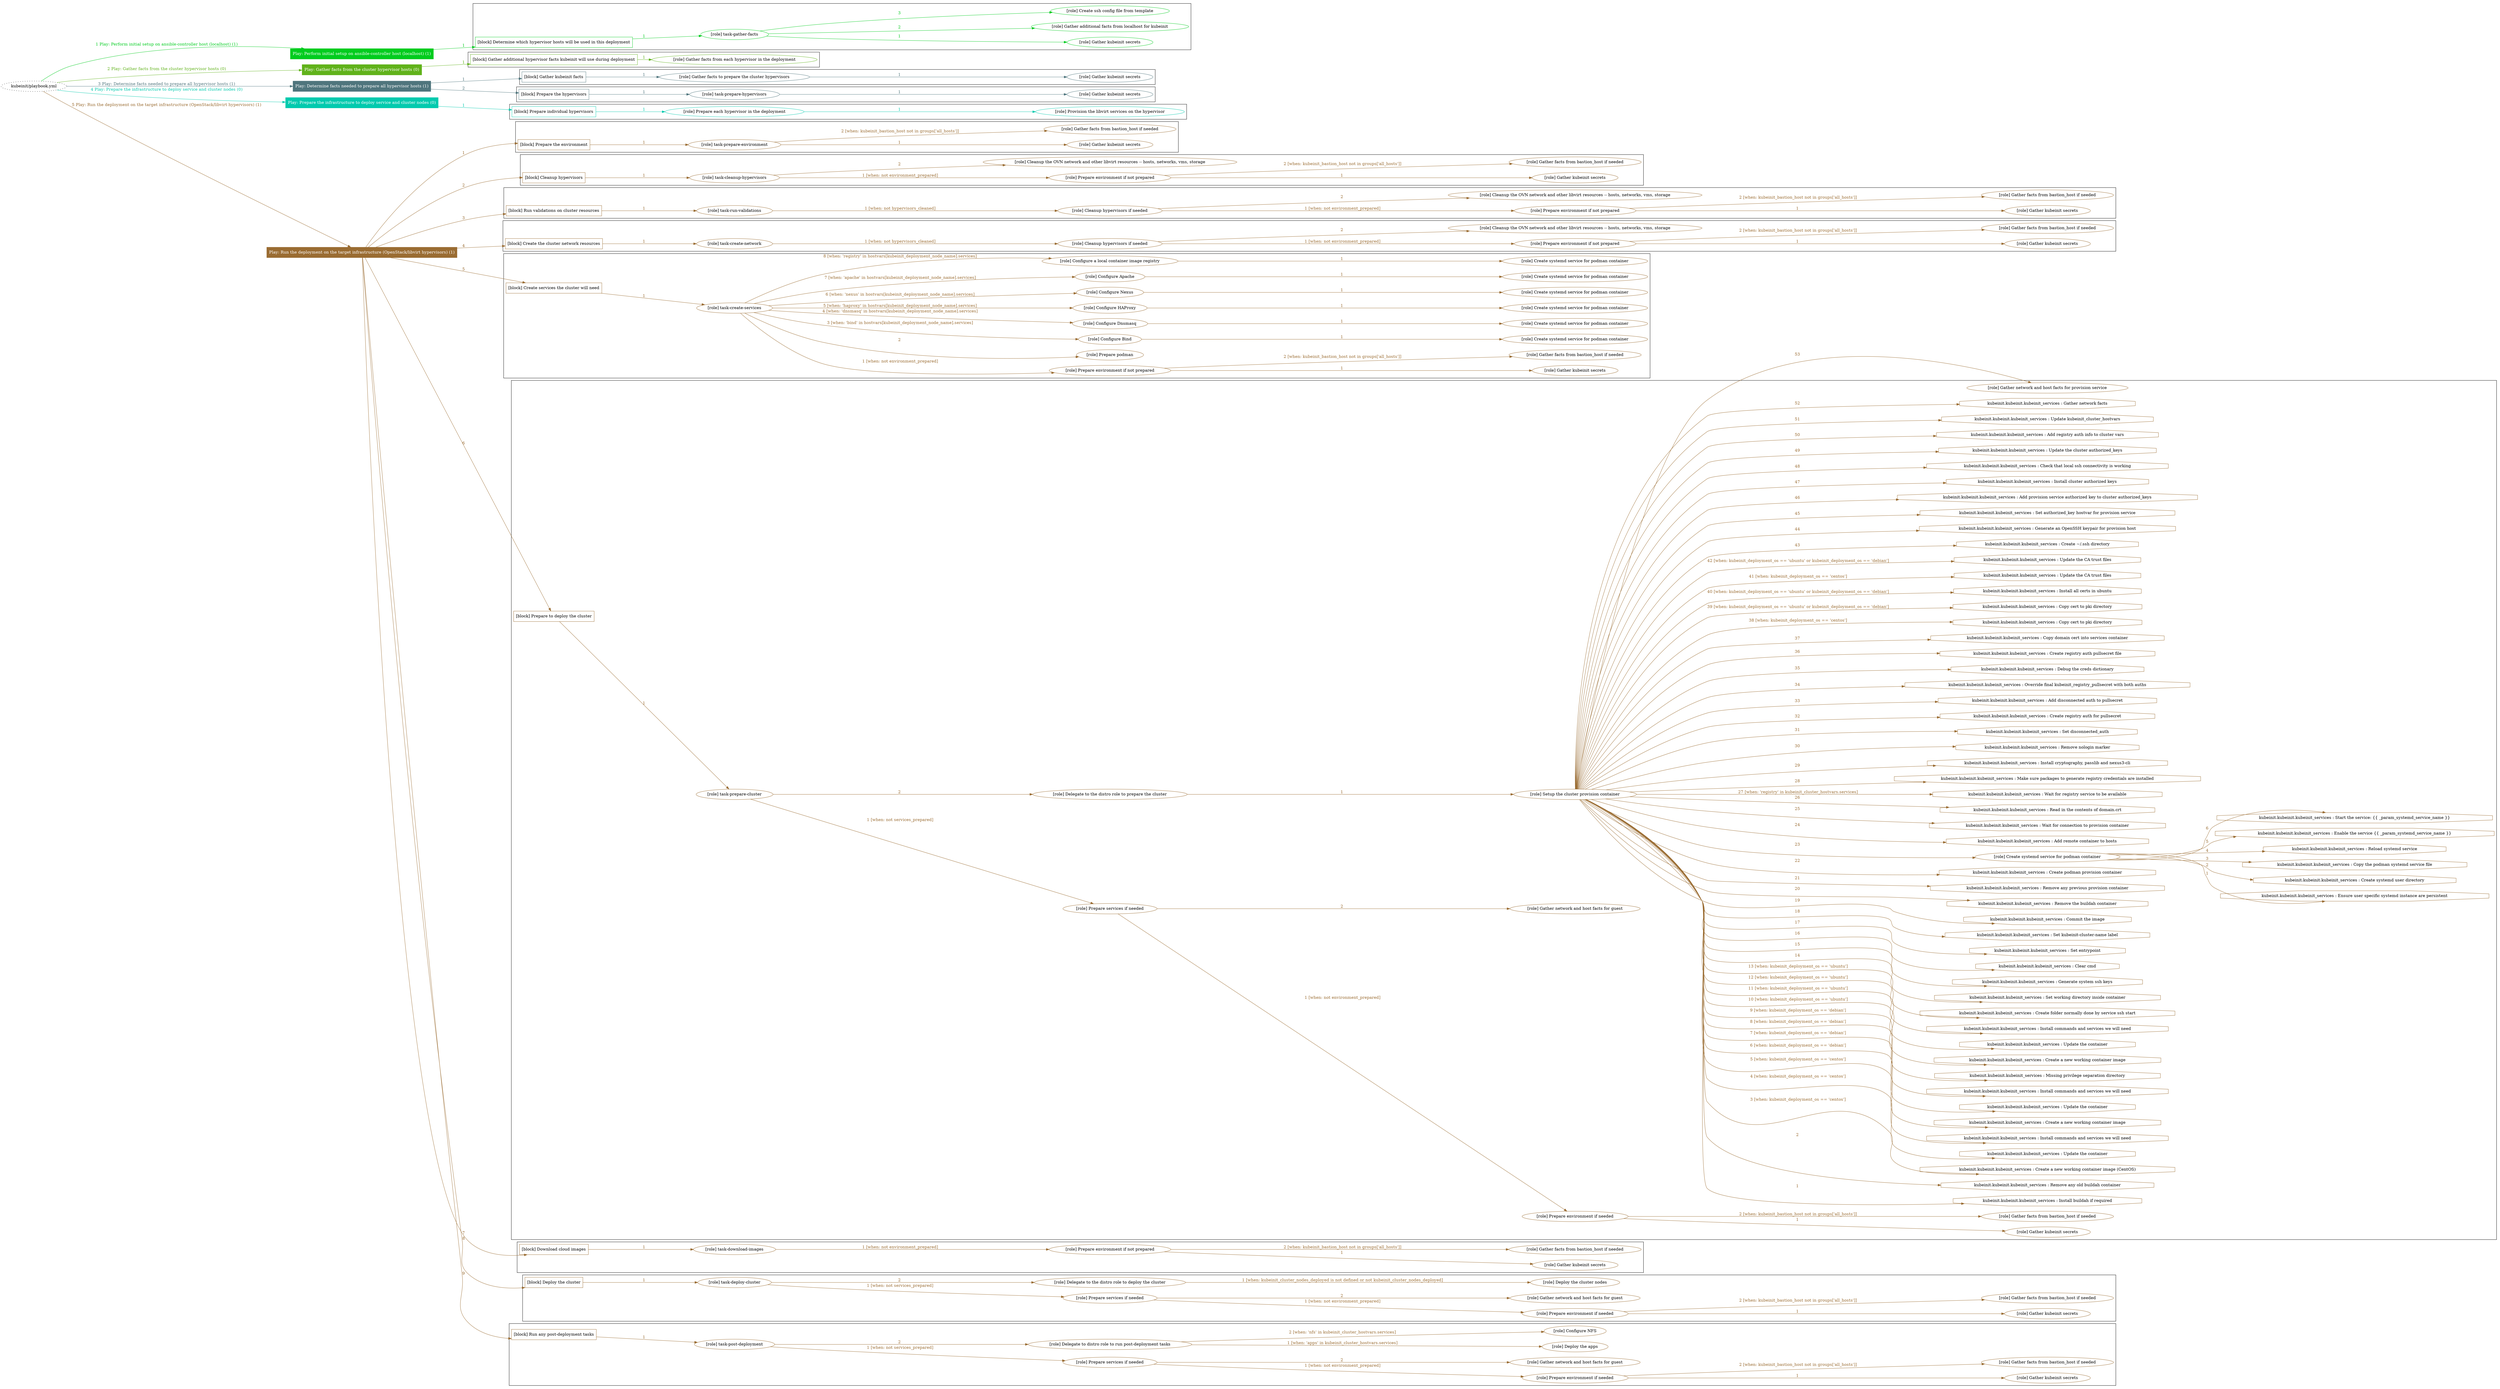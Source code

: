 digraph {
	graph [concentrate=true ordering=in rankdir=LR ratio=fill]
	edge [esep=5 sep=10]
	"kubeinit/playbook.yml" [URL="/home/runner/work/kubeinit/kubeinit/kubeinit/playbook.yml" id=playbook_1802b1da style=dotted]
	"kubeinit/playbook.yml" -> play_fddc051b [label="1 Play: Perform initial setup on ansible-controller host (localhost) (1)" color="#00cc1e" fontcolor="#00cc1e" id=edge_play_fddc051b labeltooltip="1 Play: Perform initial setup on ansible-controller host (localhost) (1)" tooltip="1 Play: Perform initial setup on ansible-controller host (localhost) (1)"]
	subgraph "Play: Perform initial setup on ansible-controller host (localhost) (1)" {
		play_fddc051b [label="Play: Perform initial setup on ansible-controller host (localhost) (1)" URL="/home/runner/work/kubeinit/kubeinit/kubeinit/playbook.yml" color="#00cc1e" fontcolor="#ffffff" id=play_fddc051b shape=box style=filled tooltip=localhost]
		play_fddc051b -> block_e0df63c9 [label=1 color="#00cc1e" fontcolor="#00cc1e" id=edge_block_e0df63c9 labeltooltip=1 tooltip=1]
		subgraph cluster_block_e0df63c9 {
			block_e0df63c9 [label="[block] Determine which hypervisor hosts will be used in this deployment" URL="/home/runner/work/kubeinit/kubeinit/kubeinit/playbook.yml" color="#00cc1e" id=block_e0df63c9 labeltooltip="Determine which hypervisor hosts will be used in this deployment" shape=box tooltip="Determine which hypervisor hosts will be used in this deployment"]
			block_e0df63c9 -> role_6b94ba10 [label="1 " color="#00cc1e" fontcolor="#00cc1e" id=edge_role_6b94ba10 labeltooltip="1 " tooltip="1 "]
			subgraph "task-gather-facts" {
				role_6b94ba10 [label="[role] task-gather-facts" URL="/home/runner/work/kubeinit/kubeinit/kubeinit/playbook.yml" color="#00cc1e" id=role_6b94ba10 tooltip="task-gather-facts"]
				role_6b94ba10 -> role_ef84e25a [label="1 " color="#00cc1e" fontcolor="#00cc1e" id=edge_role_ef84e25a labeltooltip="1 " tooltip="1 "]
				subgraph "Gather kubeinit secrets" {
					role_ef84e25a [label="[role] Gather kubeinit secrets" URL="/home/runner/.ansible/collections/ansible_collections/kubeinit/kubeinit/roles/kubeinit_prepare/tasks/build_hypervisors_group.yml" color="#00cc1e" id=role_ef84e25a tooltip="Gather kubeinit secrets"]
				}
				role_6b94ba10 -> role_2071bfa3 [label="2 " color="#00cc1e" fontcolor="#00cc1e" id=edge_role_2071bfa3 labeltooltip="2 " tooltip="2 "]
				subgraph "Gather additional facts from localhost for kubeinit" {
					role_2071bfa3 [label="[role] Gather additional facts from localhost for kubeinit" URL="/home/runner/.ansible/collections/ansible_collections/kubeinit/kubeinit/roles/kubeinit_prepare/tasks/build_hypervisors_group.yml" color="#00cc1e" id=role_2071bfa3 tooltip="Gather additional facts from localhost for kubeinit"]
				}
				role_6b94ba10 -> role_32b28e48 [label="3 " color="#00cc1e" fontcolor="#00cc1e" id=edge_role_32b28e48 labeltooltip="3 " tooltip="3 "]
				subgraph "Create ssh config file from template" {
					role_32b28e48 [label="[role] Create ssh config file from template" URL="/home/runner/.ansible/collections/ansible_collections/kubeinit/kubeinit/roles/kubeinit_prepare/tasks/build_hypervisors_group.yml" color="#00cc1e" id=role_32b28e48 tooltip="Create ssh config file from template"]
				}
			}
		}
	}
	"kubeinit/playbook.yml" -> play_0d64d4d2 [label="2 Play: Gather facts from the cluster hypervisor hosts (0)" color="#60b21a" fontcolor="#60b21a" id=edge_play_0d64d4d2 labeltooltip="2 Play: Gather facts from the cluster hypervisor hosts (0)" tooltip="2 Play: Gather facts from the cluster hypervisor hosts (0)"]
	subgraph "Play: Gather facts from the cluster hypervisor hosts (0)" {
		play_0d64d4d2 [label="Play: Gather facts from the cluster hypervisor hosts (0)" URL="/home/runner/work/kubeinit/kubeinit/kubeinit/playbook.yml" color="#60b21a" fontcolor="#ffffff" id=play_0d64d4d2 shape=box style=filled tooltip="Play: Gather facts from the cluster hypervisor hosts (0)"]
		play_0d64d4d2 -> block_0b66163a [label=1 color="#60b21a" fontcolor="#60b21a" id=edge_block_0b66163a labeltooltip=1 tooltip=1]
		subgraph cluster_block_0b66163a {
			block_0b66163a [label="[block] Gather additional hypervisor facts kubeinit will use during deployment" URL="/home/runner/work/kubeinit/kubeinit/kubeinit/playbook.yml" color="#60b21a" id=block_0b66163a labeltooltip="Gather additional hypervisor facts kubeinit will use during deployment" shape=box tooltip="Gather additional hypervisor facts kubeinit will use during deployment"]
			block_0b66163a -> role_6d185639 [label="1 " color="#60b21a" fontcolor="#60b21a" id=edge_role_6d185639 labeltooltip="1 " tooltip="1 "]
			subgraph "Gather facts from each hypervisor in the deployment" {
				role_6d185639 [label="[role] Gather facts from each hypervisor in the deployment" URL="/home/runner/work/kubeinit/kubeinit/kubeinit/playbook.yml" color="#60b21a" id=role_6d185639 tooltip="Gather facts from each hypervisor in the deployment"]
			}
		}
	}
	"kubeinit/playbook.yml" -> play_06742268 [label="3 Play: Determine facts needed to prepare all hypervisor hosts (1)" color="#4f757d" fontcolor="#4f757d" id=edge_play_06742268 labeltooltip="3 Play: Determine facts needed to prepare all hypervisor hosts (1)" tooltip="3 Play: Determine facts needed to prepare all hypervisor hosts (1)"]
	subgraph "Play: Determine facts needed to prepare all hypervisor hosts (1)" {
		play_06742268 [label="Play: Determine facts needed to prepare all hypervisor hosts (1)" URL="/home/runner/work/kubeinit/kubeinit/kubeinit/playbook.yml" color="#4f757d" fontcolor="#ffffff" id=play_06742268 shape=box style=filled tooltip=localhost]
		play_06742268 -> block_bf102069 [label=1 color="#4f757d" fontcolor="#4f757d" id=edge_block_bf102069 labeltooltip=1 tooltip=1]
		subgraph cluster_block_bf102069 {
			block_bf102069 [label="[block] Gather kubeinit facts" URL="/home/runner/work/kubeinit/kubeinit/kubeinit/playbook.yml" color="#4f757d" id=block_bf102069 labeltooltip="Gather kubeinit facts" shape=box tooltip="Gather kubeinit facts"]
			block_bf102069 -> role_ce0dc0df [label="1 " color="#4f757d" fontcolor="#4f757d" id=edge_role_ce0dc0df labeltooltip="1 " tooltip="1 "]
			subgraph "Gather facts to prepare the cluster hypervisors" {
				role_ce0dc0df [label="[role] Gather facts to prepare the cluster hypervisors" URL="/home/runner/work/kubeinit/kubeinit/kubeinit/playbook.yml" color="#4f757d" id=role_ce0dc0df tooltip="Gather facts to prepare the cluster hypervisors"]
				role_ce0dc0df -> role_4ab78b9f [label="1 " color="#4f757d" fontcolor="#4f757d" id=edge_role_4ab78b9f labeltooltip="1 " tooltip="1 "]
				subgraph "Gather kubeinit secrets" {
					role_4ab78b9f [label="[role] Gather kubeinit secrets" URL="/home/runner/.ansible/collections/ansible_collections/kubeinit/kubeinit/roles/kubeinit_prepare/tasks/gather_kubeinit_facts.yml" color="#4f757d" id=role_4ab78b9f tooltip="Gather kubeinit secrets"]
				}
			}
		}
		play_06742268 -> block_27182a18 [label=2 color="#4f757d" fontcolor="#4f757d" id=edge_block_27182a18 labeltooltip=2 tooltip=2]
		subgraph cluster_block_27182a18 {
			block_27182a18 [label="[block] Prepare the hypervisors" URL="/home/runner/work/kubeinit/kubeinit/kubeinit/playbook.yml" color="#4f757d" id=block_27182a18 labeltooltip="Prepare the hypervisors" shape=box tooltip="Prepare the hypervisors"]
			block_27182a18 -> role_eb9966ee [label="1 " color="#4f757d" fontcolor="#4f757d" id=edge_role_eb9966ee labeltooltip="1 " tooltip="1 "]
			subgraph "task-prepare-hypervisors" {
				role_eb9966ee [label="[role] task-prepare-hypervisors" URL="/home/runner/work/kubeinit/kubeinit/kubeinit/playbook.yml" color="#4f757d" id=role_eb9966ee tooltip="task-prepare-hypervisors"]
				role_eb9966ee -> role_1b6102eb [label="1 " color="#4f757d" fontcolor="#4f757d" id=edge_role_1b6102eb labeltooltip="1 " tooltip="1 "]
				subgraph "Gather kubeinit secrets" {
					role_1b6102eb [label="[role] Gather kubeinit secrets" URL="/home/runner/.ansible/collections/ansible_collections/kubeinit/kubeinit/roles/kubeinit_prepare/tasks/gather_kubeinit_facts.yml" color="#4f757d" id=role_1b6102eb tooltip="Gather kubeinit secrets"]
				}
			}
		}
	}
	"kubeinit/playbook.yml" -> play_d00cd75c [label="4 Play: Prepare the infrastructure to deploy service and cluster nodes (0)" color="#02caae" fontcolor="#02caae" id=edge_play_d00cd75c labeltooltip="4 Play: Prepare the infrastructure to deploy service and cluster nodes (0)" tooltip="4 Play: Prepare the infrastructure to deploy service and cluster nodes (0)"]
	subgraph "Play: Prepare the infrastructure to deploy service and cluster nodes (0)" {
		play_d00cd75c [label="Play: Prepare the infrastructure to deploy service and cluster nodes (0)" URL="/home/runner/work/kubeinit/kubeinit/kubeinit/playbook.yml" color="#02caae" fontcolor="#ffffff" id=play_d00cd75c shape=box style=filled tooltip="Play: Prepare the infrastructure to deploy service and cluster nodes (0)"]
		play_d00cd75c -> block_f3f06aa7 [label=1 color="#02caae" fontcolor="#02caae" id=edge_block_f3f06aa7 labeltooltip=1 tooltip=1]
		subgraph cluster_block_f3f06aa7 {
			block_f3f06aa7 [label="[block] Prepare individual hypervisors" URL="/home/runner/work/kubeinit/kubeinit/kubeinit/playbook.yml" color="#02caae" id=block_f3f06aa7 labeltooltip="Prepare individual hypervisors" shape=box tooltip="Prepare individual hypervisors"]
			block_f3f06aa7 -> role_4b7d1915 [label="1 " color="#02caae" fontcolor="#02caae" id=edge_role_4b7d1915 labeltooltip="1 " tooltip="1 "]
			subgraph "Prepare each hypervisor in the deployment" {
				role_4b7d1915 [label="[role] Prepare each hypervisor in the deployment" URL="/home/runner/work/kubeinit/kubeinit/kubeinit/playbook.yml" color="#02caae" id=role_4b7d1915 tooltip="Prepare each hypervisor in the deployment"]
				role_4b7d1915 -> role_35370d30 [label="1 " color="#02caae" fontcolor="#02caae" id=edge_role_35370d30 labeltooltip="1 " tooltip="1 "]
				subgraph "Provision the libvirt services on the hypervisor" {
					role_35370d30 [label="[role] Provision the libvirt services on the hypervisor" URL="/home/runner/.ansible/collections/ansible_collections/kubeinit/kubeinit/roles/kubeinit_prepare/tasks/prepare_hypervisor.yml" color="#02caae" id=role_35370d30 tooltip="Provision the libvirt services on the hypervisor"]
				}
			}
		}
	}
	"kubeinit/playbook.yml" -> play_30496e26 [label="5 Play: Run the deployment on the target infrastructure (OpenStack/libvirt hypervisors) (1)" color="#9a6c32" fontcolor="#9a6c32" id=edge_play_30496e26 labeltooltip="5 Play: Run the deployment on the target infrastructure (OpenStack/libvirt hypervisors) (1)" tooltip="5 Play: Run the deployment on the target infrastructure (OpenStack/libvirt hypervisors) (1)"]
	subgraph "Play: Run the deployment on the target infrastructure (OpenStack/libvirt hypervisors) (1)" {
		play_30496e26 [label="Play: Run the deployment on the target infrastructure (OpenStack/libvirt hypervisors) (1)" URL="/home/runner/work/kubeinit/kubeinit/kubeinit/playbook.yml" color="#9a6c32" fontcolor="#ffffff" id=play_30496e26 shape=box style=filled tooltip=localhost]
		play_30496e26 -> block_c4f1515c [label=1 color="#9a6c32" fontcolor="#9a6c32" id=edge_block_c4f1515c labeltooltip=1 tooltip=1]
		subgraph cluster_block_c4f1515c {
			block_c4f1515c [label="[block] Prepare the environment" URL="/home/runner/work/kubeinit/kubeinit/kubeinit/playbook.yml" color="#9a6c32" id=block_c4f1515c labeltooltip="Prepare the environment" shape=box tooltip="Prepare the environment"]
			block_c4f1515c -> role_e1528c13 [label="1 " color="#9a6c32" fontcolor="#9a6c32" id=edge_role_e1528c13 labeltooltip="1 " tooltip="1 "]
			subgraph "task-prepare-environment" {
				role_e1528c13 [label="[role] task-prepare-environment" URL="/home/runner/work/kubeinit/kubeinit/kubeinit/playbook.yml" color="#9a6c32" id=role_e1528c13 tooltip="task-prepare-environment"]
				role_e1528c13 -> role_b79743c2 [label="1 " color="#9a6c32" fontcolor="#9a6c32" id=edge_role_b79743c2 labeltooltip="1 " tooltip="1 "]
				subgraph "Gather kubeinit secrets" {
					role_b79743c2 [label="[role] Gather kubeinit secrets" URL="/home/runner/.ansible/collections/ansible_collections/kubeinit/kubeinit/roles/kubeinit_prepare/tasks/gather_kubeinit_facts.yml" color="#9a6c32" id=role_b79743c2 tooltip="Gather kubeinit secrets"]
				}
				role_e1528c13 -> role_dc7b6ee5 [label="2 [when: kubeinit_bastion_host not in groups['all_hosts']]" color="#9a6c32" fontcolor="#9a6c32" id=edge_role_dc7b6ee5 labeltooltip="2 [when: kubeinit_bastion_host not in groups['all_hosts']]" tooltip="2 [when: kubeinit_bastion_host not in groups['all_hosts']]"]
				subgraph "Gather facts from bastion_host if needed" {
					role_dc7b6ee5 [label="[role] Gather facts from bastion_host if needed" URL="/home/runner/.ansible/collections/ansible_collections/kubeinit/kubeinit/roles/kubeinit_prepare/tasks/main.yml" color="#9a6c32" id=role_dc7b6ee5 tooltip="Gather facts from bastion_host if needed"]
				}
			}
		}
		play_30496e26 -> block_d430026f [label=2 color="#9a6c32" fontcolor="#9a6c32" id=edge_block_d430026f labeltooltip=2 tooltip=2]
		subgraph cluster_block_d430026f {
			block_d430026f [label="[block] Cleanup hypervisors" URL="/home/runner/work/kubeinit/kubeinit/kubeinit/playbook.yml" color="#9a6c32" id=block_d430026f labeltooltip="Cleanup hypervisors" shape=box tooltip="Cleanup hypervisors"]
			block_d430026f -> role_a1b344c7 [label="1 " color="#9a6c32" fontcolor="#9a6c32" id=edge_role_a1b344c7 labeltooltip="1 " tooltip="1 "]
			subgraph "task-cleanup-hypervisors" {
				role_a1b344c7 [label="[role] task-cleanup-hypervisors" URL="/home/runner/work/kubeinit/kubeinit/kubeinit/playbook.yml" color="#9a6c32" id=role_a1b344c7 tooltip="task-cleanup-hypervisors"]
				role_a1b344c7 -> role_9cc2d5af [label="1 [when: not environment_prepared]" color="#9a6c32" fontcolor="#9a6c32" id=edge_role_9cc2d5af labeltooltip="1 [when: not environment_prepared]" tooltip="1 [when: not environment_prepared]"]
				subgraph "Prepare environment if not prepared" {
					role_9cc2d5af [label="[role] Prepare environment if not prepared" URL="/home/runner/.ansible/collections/ansible_collections/kubeinit/kubeinit/roles/kubeinit_libvirt/tasks/cleanup_hypervisors.yml" color="#9a6c32" id=role_9cc2d5af tooltip="Prepare environment if not prepared"]
					role_9cc2d5af -> role_07ba6f40 [label="1 " color="#9a6c32" fontcolor="#9a6c32" id=edge_role_07ba6f40 labeltooltip="1 " tooltip="1 "]
					subgraph "Gather kubeinit secrets" {
						role_07ba6f40 [label="[role] Gather kubeinit secrets" URL="/home/runner/.ansible/collections/ansible_collections/kubeinit/kubeinit/roles/kubeinit_prepare/tasks/gather_kubeinit_facts.yml" color="#9a6c32" id=role_07ba6f40 tooltip="Gather kubeinit secrets"]
					}
					role_9cc2d5af -> role_fbc6ed6c [label="2 [when: kubeinit_bastion_host not in groups['all_hosts']]" color="#9a6c32" fontcolor="#9a6c32" id=edge_role_fbc6ed6c labeltooltip="2 [when: kubeinit_bastion_host not in groups['all_hosts']]" tooltip="2 [when: kubeinit_bastion_host not in groups['all_hosts']]"]
					subgraph "Gather facts from bastion_host if needed" {
						role_fbc6ed6c [label="[role] Gather facts from bastion_host if needed" URL="/home/runner/.ansible/collections/ansible_collections/kubeinit/kubeinit/roles/kubeinit_prepare/tasks/main.yml" color="#9a6c32" id=role_fbc6ed6c tooltip="Gather facts from bastion_host if needed"]
					}
				}
				role_a1b344c7 -> role_11f73142 [label="2 " color="#9a6c32" fontcolor="#9a6c32" id=edge_role_11f73142 labeltooltip="2 " tooltip="2 "]
				subgraph "Cleanup the OVN network and other libvirt resources -- hosts, networks, vms, storage" {
					role_11f73142 [label="[role] Cleanup the OVN network and other libvirt resources -- hosts, networks, vms, storage" URL="/home/runner/.ansible/collections/ansible_collections/kubeinit/kubeinit/roles/kubeinit_libvirt/tasks/cleanup_hypervisors.yml" color="#9a6c32" id=role_11f73142 tooltip="Cleanup the OVN network and other libvirt resources -- hosts, networks, vms, storage"]
				}
			}
		}
		play_30496e26 -> block_4a876297 [label=3 color="#9a6c32" fontcolor="#9a6c32" id=edge_block_4a876297 labeltooltip=3 tooltip=3]
		subgraph cluster_block_4a876297 {
			block_4a876297 [label="[block] Run validations on cluster resources" URL="/home/runner/work/kubeinit/kubeinit/kubeinit/playbook.yml" color="#9a6c32" id=block_4a876297 labeltooltip="Run validations on cluster resources" shape=box tooltip="Run validations on cluster resources"]
			block_4a876297 -> role_301d5799 [label="1 " color="#9a6c32" fontcolor="#9a6c32" id=edge_role_301d5799 labeltooltip="1 " tooltip="1 "]
			subgraph "task-run-validations" {
				role_301d5799 [label="[role] task-run-validations" URL="/home/runner/work/kubeinit/kubeinit/kubeinit/playbook.yml" color="#9a6c32" id=role_301d5799 tooltip="task-run-validations"]
				role_301d5799 -> role_15348739 [label="1 [when: not hypervisors_cleaned]" color="#9a6c32" fontcolor="#9a6c32" id=edge_role_15348739 labeltooltip="1 [when: not hypervisors_cleaned]" tooltip="1 [when: not hypervisors_cleaned]"]
				subgraph "Cleanup hypervisors if needed" {
					role_15348739 [label="[role] Cleanup hypervisors if needed" URL="/home/runner/.ansible/collections/ansible_collections/kubeinit/kubeinit/roles/kubeinit_validations/tasks/main.yml" color="#9a6c32" id=role_15348739 tooltip="Cleanup hypervisors if needed"]
					role_15348739 -> role_9698d32a [label="1 [when: not environment_prepared]" color="#9a6c32" fontcolor="#9a6c32" id=edge_role_9698d32a labeltooltip="1 [when: not environment_prepared]" tooltip="1 [when: not environment_prepared]"]
					subgraph "Prepare environment if not prepared" {
						role_9698d32a [label="[role] Prepare environment if not prepared" URL="/home/runner/.ansible/collections/ansible_collections/kubeinit/kubeinit/roles/kubeinit_libvirt/tasks/cleanup_hypervisors.yml" color="#9a6c32" id=role_9698d32a tooltip="Prepare environment if not prepared"]
						role_9698d32a -> role_5dfe6116 [label="1 " color="#9a6c32" fontcolor="#9a6c32" id=edge_role_5dfe6116 labeltooltip="1 " tooltip="1 "]
						subgraph "Gather kubeinit secrets" {
							role_5dfe6116 [label="[role] Gather kubeinit secrets" URL="/home/runner/.ansible/collections/ansible_collections/kubeinit/kubeinit/roles/kubeinit_prepare/tasks/gather_kubeinit_facts.yml" color="#9a6c32" id=role_5dfe6116 tooltip="Gather kubeinit secrets"]
						}
						role_9698d32a -> role_ab0792f4 [label="2 [when: kubeinit_bastion_host not in groups['all_hosts']]" color="#9a6c32" fontcolor="#9a6c32" id=edge_role_ab0792f4 labeltooltip="2 [when: kubeinit_bastion_host not in groups['all_hosts']]" tooltip="2 [when: kubeinit_bastion_host not in groups['all_hosts']]"]
						subgraph "Gather facts from bastion_host if needed" {
							role_ab0792f4 [label="[role] Gather facts from bastion_host if needed" URL="/home/runner/.ansible/collections/ansible_collections/kubeinit/kubeinit/roles/kubeinit_prepare/tasks/main.yml" color="#9a6c32" id=role_ab0792f4 tooltip="Gather facts from bastion_host if needed"]
						}
					}
					role_15348739 -> role_5b1b9db7 [label="2 " color="#9a6c32" fontcolor="#9a6c32" id=edge_role_5b1b9db7 labeltooltip="2 " tooltip="2 "]
					subgraph "Cleanup the OVN network and other libvirt resources -- hosts, networks, vms, storage" {
						role_5b1b9db7 [label="[role] Cleanup the OVN network and other libvirt resources -- hosts, networks, vms, storage" URL="/home/runner/.ansible/collections/ansible_collections/kubeinit/kubeinit/roles/kubeinit_libvirt/tasks/cleanup_hypervisors.yml" color="#9a6c32" id=role_5b1b9db7 tooltip="Cleanup the OVN network and other libvirt resources -- hosts, networks, vms, storage"]
					}
				}
			}
		}
		play_30496e26 -> block_150f699c [label=4 color="#9a6c32" fontcolor="#9a6c32" id=edge_block_150f699c labeltooltip=4 tooltip=4]
		subgraph cluster_block_150f699c {
			block_150f699c [label="[block] Create the cluster network resources" URL="/home/runner/work/kubeinit/kubeinit/kubeinit/playbook.yml" color="#9a6c32" id=block_150f699c labeltooltip="Create the cluster network resources" shape=box tooltip="Create the cluster network resources"]
			block_150f699c -> role_fe518da6 [label="1 " color="#9a6c32" fontcolor="#9a6c32" id=edge_role_fe518da6 labeltooltip="1 " tooltip="1 "]
			subgraph "task-create-network" {
				role_fe518da6 [label="[role] task-create-network" URL="/home/runner/work/kubeinit/kubeinit/kubeinit/playbook.yml" color="#9a6c32" id=role_fe518da6 tooltip="task-create-network"]
				role_fe518da6 -> role_0ec2d65d [label="1 [when: not hypervisors_cleaned]" color="#9a6c32" fontcolor="#9a6c32" id=edge_role_0ec2d65d labeltooltip="1 [when: not hypervisors_cleaned]" tooltip="1 [when: not hypervisors_cleaned]"]
				subgraph "Cleanup hypervisors if needed" {
					role_0ec2d65d [label="[role] Cleanup hypervisors if needed" URL="/home/runner/.ansible/collections/ansible_collections/kubeinit/kubeinit/roles/kubeinit_libvirt/tasks/create_network.yml" color="#9a6c32" id=role_0ec2d65d tooltip="Cleanup hypervisors if needed"]
					role_0ec2d65d -> role_f3753d1a [label="1 [when: not environment_prepared]" color="#9a6c32" fontcolor="#9a6c32" id=edge_role_f3753d1a labeltooltip="1 [when: not environment_prepared]" tooltip="1 [when: not environment_prepared]"]
					subgraph "Prepare environment if not prepared" {
						role_f3753d1a [label="[role] Prepare environment if not prepared" URL="/home/runner/.ansible/collections/ansible_collections/kubeinit/kubeinit/roles/kubeinit_libvirt/tasks/cleanup_hypervisors.yml" color="#9a6c32" id=role_f3753d1a tooltip="Prepare environment if not prepared"]
						role_f3753d1a -> role_0a803085 [label="1 " color="#9a6c32" fontcolor="#9a6c32" id=edge_role_0a803085 labeltooltip="1 " tooltip="1 "]
						subgraph "Gather kubeinit secrets" {
							role_0a803085 [label="[role] Gather kubeinit secrets" URL="/home/runner/.ansible/collections/ansible_collections/kubeinit/kubeinit/roles/kubeinit_prepare/tasks/gather_kubeinit_facts.yml" color="#9a6c32" id=role_0a803085 tooltip="Gather kubeinit secrets"]
						}
						role_f3753d1a -> role_5313ac01 [label="2 [when: kubeinit_bastion_host not in groups['all_hosts']]" color="#9a6c32" fontcolor="#9a6c32" id=edge_role_5313ac01 labeltooltip="2 [when: kubeinit_bastion_host not in groups['all_hosts']]" tooltip="2 [when: kubeinit_bastion_host not in groups['all_hosts']]"]
						subgraph "Gather facts from bastion_host if needed" {
							role_5313ac01 [label="[role] Gather facts from bastion_host if needed" URL="/home/runner/.ansible/collections/ansible_collections/kubeinit/kubeinit/roles/kubeinit_prepare/tasks/main.yml" color="#9a6c32" id=role_5313ac01 tooltip="Gather facts from bastion_host if needed"]
						}
					}
					role_0ec2d65d -> role_876a2df2 [label="2 " color="#9a6c32" fontcolor="#9a6c32" id=edge_role_876a2df2 labeltooltip="2 " tooltip="2 "]
					subgraph "Cleanup the OVN network and other libvirt resources -- hosts, networks, vms, storage" {
						role_876a2df2 [label="[role] Cleanup the OVN network and other libvirt resources -- hosts, networks, vms, storage" URL="/home/runner/.ansible/collections/ansible_collections/kubeinit/kubeinit/roles/kubeinit_libvirt/tasks/cleanup_hypervisors.yml" color="#9a6c32" id=role_876a2df2 tooltip="Cleanup the OVN network and other libvirt resources -- hosts, networks, vms, storage"]
					}
				}
			}
		}
		play_30496e26 -> block_e91dde53 [label=5 color="#9a6c32" fontcolor="#9a6c32" id=edge_block_e91dde53 labeltooltip=5 tooltip=5]
		subgraph cluster_block_e91dde53 {
			block_e91dde53 [label="[block] Create services the cluster will need" URL="/home/runner/work/kubeinit/kubeinit/kubeinit/playbook.yml" color="#9a6c32" id=block_e91dde53 labeltooltip="Create services the cluster will need" shape=box tooltip="Create services the cluster will need"]
			block_e91dde53 -> role_8b35f394 [label="1 " color="#9a6c32" fontcolor="#9a6c32" id=edge_role_8b35f394 labeltooltip="1 " tooltip="1 "]
			subgraph "task-create-services" {
				role_8b35f394 [label="[role] task-create-services" URL="/home/runner/work/kubeinit/kubeinit/kubeinit/playbook.yml" color="#9a6c32" id=role_8b35f394 tooltip="task-create-services"]
				role_8b35f394 -> role_fff96c0f [label="1 [when: not environment_prepared]" color="#9a6c32" fontcolor="#9a6c32" id=edge_role_fff96c0f labeltooltip="1 [when: not environment_prepared]" tooltip="1 [when: not environment_prepared]"]
				subgraph "Prepare environment if not prepared" {
					role_fff96c0f [label="[role] Prepare environment if not prepared" URL="/home/runner/.ansible/collections/ansible_collections/kubeinit/kubeinit/roles/kubeinit_services/tasks/main.yml" color="#9a6c32" id=role_fff96c0f tooltip="Prepare environment if not prepared"]
					role_fff96c0f -> role_70b13a31 [label="1 " color="#9a6c32" fontcolor="#9a6c32" id=edge_role_70b13a31 labeltooltip="1 " tooltip="1 "]
					subgraph "Gather kubeinit secrets" {
						role_70b13a31 [label="[role] Gather kubeinit secrets" URL="/home/runner/.ansible/collections/ansible_collections/kubeinit/kubeinit/roles/kubeinit_prepare/tasks/gather_kubeinit_facts.yml" color="#9a6c32" id=role_70b13a31 tooltip="Gather kubeinit secrets"]
					}
					role_fff96c0f -> role_f16f18ce [label="2 [when: kubeinit_bastion_host not in groups['all_hosts']]" color="#9a6c32" fontcolor="#9a6c32" id=edge_role_f16f18ce labeltooltip="2 [when: kubeinit_bastion_host not in groups['all_hosts']]" tooltip="2 [when: kubeinit_bastion_host not in groups['all_hosts']]"]
					subgraph "Gather facts from bastion_host if needed" {
						role_f16f18ce [label="[role] Gather facts from bastion_host if needed" URL="/home/runner/.ansible/collections/ansible_collections/kubeinit/kubeinit/roles/kubeinit_prepare/tasks/main.yml" color="#9a6c32" id=role_f16f18ce tooltip="Gather facts from bastion_host if needed"]
					}
				}
				role_8b35f394 -> role_46c73434 [label="2 " color="#9a6c32" fontcolor="#9a6c32" id=edge_role_46c73434 labeltooltip="2 " tooltip="2 "]
				subgraph "Prepare podman" {
					role_46c73434 [label="[role] Prepare podman" URL="/home/runner/.ansible/collections/ansible_collections/kubeinit/kubeinit/roles/kubeinit_services/tasks/00_create_service_pod.yml" color="#9a6c32" id=role_46c73434 tooltip="Prepare podman"]
				}
				role_8b35f394 -> role_2f101370 [label="3 [when: 'bind' in hostvars[kubeinit_deployment_node_name].services]" color="#9a6c32" fontcolor="#9a6c32" id=edge_role_2f101370 labeltooltip="3 [when: 'bind' in hostvars[kubeinit_deployment_node_name].services]" tooltip="3 [when: 'bind' in hostvars[kubeinit_deployment_node_name].services]"]
				subgraph "Configure Bind" {
					role_2f101370 [label="[role] Configure Bind" URL="/home/runner/.ansible/collections/ansible_collections/kubeinit/kubeinit/roles/kubeinit_services/tasks/start_services_containers.yml" color="#9a6c32" id=role_2f101370 tooltip="Configure Bind"]
					role_2f101370 -> role_31658871 [label="1 " color="#9a6c32" fontcolor="#9a6c32" id=edge_role_31658871 labeltooltip="1 " tooltip="1 "]
					subgraph "Create systemd service for podman container" {
						role_31658871 [label="[role] Create systemd service for podman container" URL="/home/runner/.ansible/collections/ansible_collections/kubeinit/kubeinit/roles/kubeinit_bind/tasks/main.yml" color="#9a6c32" id=role_31658871 tooltip="Create systemd service for podman container"]
					}
				}
				role_8b35f394 -> role_c8710002 [label="4 [when: 'dnsmasq' in hostvars[kubeinit_deployment_node_name].services]" color="#9a6c32" fontcolor="#9a6c32" id=edge_role_c8710002 labeltooltip="4 [when: 'dnsmasq' in hostvars[kubeinit_deployment_node_name].services]" tooltip="4 [when: 'dnsmasq' in hostvars[kubeinit_deployment_node_name].services]"]
				subgraph "Configure Dnsmasq" {
					role_c8710002 [label="[role] Configure Dnsmasq" URL="/home/runner/.ansible/collections/ansible_collections/kubeinit/kubeinit/roles/kubeinit_services/tasks/start_services_containers.yml" color="#9a6c32" id=role_c8710002 tooltip="Configure Dnsmasq"]
					role_c8710002 -> role_4c5ac77f [label="1 " color="#9a6c32" fontcolor="#9a6c32" id=edge_role_4c5ac77f labeltooltip="1 " tooltip="1 "]
					subgraph "Create systemd service for podman container" {
						role_4c5ac77f [label="[role] Create systemd service for podman container" URL="/home/runner/.ansible/collections/ansible_collections/kubeinit/kubeinit/roles/kubeinit_dnsmasq/tasks/main.yml" color="#9a6c32" id=role_4c5ac77f tooltip="Create systemd service for podman container"]
					}
				}
				role_8b35f394 -> role_9fd2c3ff [label="5 [when: 'haproxy' in hostvars[kubeinit_deployment_node_name].services]" color="#9a6c32" fontcolor="#9a6c32" id=edge_role_9fd2c3ff labeltooltip="5 [when: 'haproxy' in hostvars[kubeinit_deployment_node_name].services]" tooltip="5 [when: 'haproxy' in hostvars[kubeinit_deployment_node_name].services]"]
				subgraph "Configure HAProxy" {
					role_9fd2c3ff [label="[role] Configure HAProxy" URL="/home/runner/.ansible/collections/ansible_collections/kubeinit/kubeinit/roles/kubeinit_services/tasks/start_services_containers.yml" color="#9a6c32" id=role_9fd2c3ff tooltip="Configure HAProxy"]
					role_9fd2c3ff -> role_2e9b0fe2 [label="1 " color="#9a6c32" fontcolor="#9a6c32" id=edge_role_2e9b0fe2 labeltooltip="1 " tooltip="1 "]
					subgraph "Create systemd service for podman container" {
						role_2e9b0fe2 [label="[role] Create systemd service for podman container" URL="/home/runner/.ansible/collections/ansible_collections/kubeinit/kubeinit/roles/kubeinit_haproxy/tasks/main.yml" color="#9a6c32" id=role_2e9b0fe2 tooltip="Create systemd service for podman container"]
					}
				}
				role_8b35f394 -> role_0bb452a1 [label="6 [when: 'nexus' in hostvars[kubeinit_deployment_node_name].services]" color="#9a6c32" fontcolor="#9a6c32" id=edge_role_0bb452a1 labeltooltip="6 [when: 'nexus' in hostvars[kubeinit_deployment_node_name].services]" tooltip="6 [when: 'nexus' in hostvars[kubeinit_deployment_node_name].services]"]
				subgraph "Configure Nexus" {
					role_0bb452a1 [label="[role] Configure Nexus" URL="/home/runner/.ansible/collections/ansible_collections/kubeinit/kubeinit/roles/kubeinit_services/tasks/start_services_containers.yml" color="#9a6c32" id=role_0bb452a1 tooltip="Configure Nexus"]
					role_0bb452a1 -> role_6a536e51 [label="1 " color="#9a6c32" fontcolor="#9a6c32" id=edge_role_6a536e51 labeltooltip="1 " tooltip="1 "]
					subgraph "Create systemd service for podman container" {
						role_6a536e51 [label="[role] Create systemd service for podman container" URL="/home/runner/.ansible/collections/ansible_collections/kubeinit/kubeinit/roles/kubeinit_nexus/tasks/main.yml" color="#9a6c32" id=role_6a536e51 tooltip="Create systemd service for podman container"]
					}
				}
				role_8b35f394 -> role_077304fb [label="7 [when: 'apache' in hostvars[kubeinit_deployment_node_name].services]" color="#9a6c32" fontcolor="#9a6c32" id=edge_role_077304fb labeltooltip="7 [when: 'apache' in hostvars[kubeinit_deployment_node_name].services]" tooltip="7 [when: 'apache' in hostvars[kubeinit_deployment_node_name].services]"]
				subgraph "Configure Apache" {
					role_077304fb [label="[role] Configure Apache" URL="/home/runner/.ansible/collections/ansible_collections/kubeinit/kubeinit/roles/kubeinit_services/tasks/start_services_containers.yml" color="#9a6c32" id=role_077304fb tooltip="Configure Apache"]
					role_077304fb -> role_c19b336d [label="1 " color="#9a6c32" fontcolor="#9a6c32" id=edge_role_c19b336d labeltooltip="1 " tooltip="1 "]
					subgraph "Create systemd service for podman container" {
						role_c19b336d [label="[role] Create systemd service for podman container" URL="/home/runner/.ansible/collections/ansible_collections/kubeinit/kubeinit/roles/kubeinit_apache/tasks/main.yml" color="#9a6c32" id=role_c19b336d tooltip="Create systemd service for podman container"]
					}
				}
				role_8b35f394 -> role_586e737e [label="8 [when: 'registry' in hostvars[kubeinit_deployment_node_name].services]" color="#9a6c32" fontcolor="#9a6c32" id=edge_role_586e737e labeltooltip="8 [when: 'registry' in hostvars[kubeinit_deployment_node_name].services]" tooltip="8 [when: 'registry' in hostvars[kubeinit_deployment_node_name].services]"]
				subgraph "Configure a local container image registry" {
					role_586e737e [label="[role] Configure a local container image registry" URL="/home/runner/.ansible/collections/ansible_collections/kubeinit/kubeinit/roles/kubeinit_services/tasks/start_services_containers.yml" color="#9a6c32" id=role_586e737e tooltip="Configure a local container image registry"]
					role_586e737e -> role_8a302f29 [label="1 " color="#9a6c32" fontcolor="#9a6c32" id=edge_role_8a302f29 labeltooltip="1 " tooltip="1 "]
					subgraph "Create systemd service for podman container" {
						role_8a302f29 [label="[role] Create systemd service for podman container" URL="/home/runner/.ansible/collections/ansible_collections/kubeinit/kubeinit/roles/kubeinit_registry/tasks/main.yml" color="#9a6c32" id=role_8a302f29 tooltip="Create systemd service for podman container"]
					}
				}
			}
		}
		play_30496e26 -> block_3044b21f [label=6 color="#9a6c32" fontcolor="#9a6c32" id=edge_block_3044b21f labeltooltip=6 tooltip=6]
		subgraph cluster_block_3044b21f {
			block_3044b21f [label="[block] Prepare to deploy the cluster" URL="/home/runner/work/kubeinit/kubeinit/kubeinit/playbook.yml" color="#9a6c32" id=block_3044b21f labeltooltip="Prepare to deploy the cluster" shape=box tooltip="Prepare to deploy the cluster"]
			block_3044b21f -> role_a1d0d8cd [label="1 " color="#9a6c32" fontcolor="#9a6c32" id=edge_role_a1d0d8cd labeltooltip="1 " tooltip="1 "]
			subgraph "task-prepare-cluster" {
				role_a1d0d8cd [label="[role] task-prepare-cluster" URL="/home/runner/work/kubeinit/kubeinit/kubeinit/playbook.yml" color="#9a6c32" id=role_a1d0d8cd tooltip="task-prepare-cluster"]
				role_a1d0d8cd -> role_04c10df8 [label="1 [when: not services_prepared]" color="#9a6c32" fontcolor="#9a6c32" id=edge_role_04c10df8 labeltooltip="1 [when: not services_prepared]" tooltip="1 [when: not services_prepared]"]
				subgraph "Prepare services if needed" {
					role_04c10df8 [label="[role] Prepare services if needed" URL="/home/runner/.ansible/collections/ansible_collections/kubeinit/kubeinit/roles/kubeinit_prepare/tasks/prepare_cluster.yml" color="#9a6c32" id=role_04c10df8 tooltip="Prepare services if needed"]
					role_04c10df8 -> role_8cf606f6 [label="1 [when: not environment_prepared]" color="#9a6c32" fontcolor="#9a6c32" id=edge_role_8cf606f6 labeltooltip="1 [when: not environment_prepared]" tooltip="1 [when: not environment_prepared]"]
					subgraph "Prepare environment if needed" {
						role_8cf606f6 [label="[role] Prepare environment if needed" URL="/home/runner/.ansible/collections/ansible_collections/kubeinit/kubeinit/roles/kubeinit_services/tasks/prepare_services.yml" color="#9a6c32" id=role_8cf606f6 tooltip="Prepare environment if needed"]
						role_8cf606f6 -> role_0d3d48cb [label="1 " color="#9a6c32" fontcolor="#9a6c32" id=edge_role_0d3d48cb labeltooltip="1 " tooltip="1 "]
						subgraph "Gather kubeinit secrets" {
							role_0d3d48cb [label="[role] Gather kubeinit secrets" URL="/home/runner/.ansible/collections/ansible_collections/kubeinit/kubeinit/roles/kubeinit_prepare/tasks/gather_kubeinit_facts.yml" color="#9a6c32" id=role_0d3d48cb tooltip="Gather kubeinit secrets"]
						}
						role_8cf606f6 -> role_1b94d433 [label="2 [when: kubeinit_bastion_host not in groups['all_hosts']]" color="#9a6c32" fontcolor="#9a6c32" id=edge_role_1b94d433 labeltooltip="2 [when: kubeinit_bastion_host not in groups['all_hosts']]" tooltip="2 [when: kubeinit_bastion_host not in groups['all_hosts']]"]
						subgraph "Gather facts from bastion_host if needed" {
							role_1b94d433 [label="[role] Gather facts from bastion_host if needed" URL="/home/runner/.ansible/collections/ansible_collections/kubeinit/kubeinit/roles/kubeinit_prepare/tasks/main.yml" color="#9a6c32" id=role_1b94d433 tooltip="Gather facts from bastion_host if needed"]
						}
					}
					role_04c10df8 -> role_f76dce8f [label="2 " color="#9a6c32" fontcolor="#9a6c32" id=edge_role_f76dce8f labeltooltip="2 " tooltip="2 "]
					subgraph "Gather network and host facts for guest" {
						role_f76dce8f [label="[role] Gather network and host facts for guest" URL="/home/runner/.ansible/collections/ansible_collections/kubeinit/kubeinit/roles/kubeinit_services/tasks/prepare_services.yml" color="#9a6c32" id=role_f76dce8f tooltip="Gather network and host facts for guest"]
					}
				}
				role_a1d0d8cd -> role_574d1f50 [label="2 " color="#9a6c32" fontcolor="#9a6c32" id=edge_role_574d1f50 labeltooltip="2 " tooltip="2 "]
				subgraph "Delegate to the distro role to prepare the cluster" {
					role_574d1f50 [label="[role] Delegate to the distro role to prepare the cluster" URL="/home/runner/.ansible/collections/ansible_collections/kubeinit/kubeinit/roles/kubeinit_prepare/tasks/prepare_cluster.yml" color="#9a6c32" id=role_574d1f50 tooltip="Delegate to the distro role to prepare the cluster"]
					role_574d1f50 -> role_dc1fff0b [label="1 " color="#9a6c32" fontcolor="#9a6c32" id=edge_role_dc1fff0b labeltooltip="1 " tooltip="1 "]
					subgraph "Setup the cluster provision container" {
						role_dc1fff0b [label="[role] Setup the cluster provision container" URL="/home/runner/.ansible/collections/ansible_collections/kubeinit/kubeinit/roles/kubeinit_cdk/tasks/prepare_cluster.yml" color="#9a6c32" id=role_dc1fff0b tooltip="Setup the cluster provision container"]
						task_3292f787 [label="kubeinit.kubeinit.kubeinit_services : Install buildah if required" URL="/home/runner/.ansible/collections/ansible_collections/kubeinit/kubeinit/roles/kubeinit_services/tasks/create_provision_container.yml" color="#9a6c32" id=task_3292f787 shape=octagon tooltip="kubeinit.kubeinit.kubeinit_services : Install buildah if required"]
						role_dc1fff0b -> task_3292f787 [label="1 " color="#9a6c32" fontcolor="#9a6c32" id=edge_task_3292f787 labeltooltip="1 " tooltip="1 "]
						task_2be5accc [label="kubeinit.kubeinit.kubeinit_services : Remove any old buildah container" URL="/home/runner/.ansible/collections/ansible_collections/kubeinit/kubeinit/roles/kubeinit_services/tasks/create_provision_container.yml" color="#9a6c32" id=task_2be5accc shape=octagon tooltip="kubeinit.kubeinit.kubeinit_services : Remove any old buildah container"]
						role_dc1fff0b -> task_2be5accc [label="2 " color="#9a6c32" fontcolor="#9a6c32" id=edge_task_2be5accc labeltooltip="2 " tooltip="2 "]
						task_89934d1c [label="kubeinit.kubeinit.kubeinit_services : Create a new working container image (CentOS)" URL="/home/runner/.ansible/collections/ansible_collections/kubeinit/kubeinit/roles/kubeinit_services/tasks/create_provision_container.yml" color="#9a6c32" id=task_89934d1c shape=octagon tooltip="kubeinit.kubeinit.kubeinit_services : Create a new working container image (CentOS)"]
						role_dc1fff0b -> task_89934d1c [label="3 [when: kubeinit_deployment_os == 'centos']" color="#9a6c32" fontcolor="#9a6c32" id=edge_task_89934d1c labeltooltip="3 [when: kubeinit_deployment_os == 'centos']" tooltip="3 [when: kubeinit_deployment_os == 'centos']"]
						task_fb1ac0aa [label="kubeinit.kubeinit.kubeinit_services : Update the container" URL="/home/runner/.ansible/collections/ansible_collections/kubeinit/kubeinit/roles/kubeinit_services/tasks/create_provision_container.yml" color="#9a6c32" id=task_fb1ac0aa shape=octagon tooltip="kubeinit.kubeinit.kubeinit_services : Update the container"]
						role_dc1fff0b -> task_fb1ac0aa [label="4 [when: kubeinit_deployment_os == 'centos']" color="#9a6c32" fontcolor="#9a6c32" id=edge_task_fb1ac0aa labeltooltip="4 [when: kubeinit_deployment_os == 'centos']" tooltip="4 [when: kubeinit_deployment_os == 'centos']"]
						task_19bdc06d [label="kubeinit.kubeinit.kubeinit_services : Install commands and services we will need" URL="/home/runner/.ansible/collections/ansible_collections/kubeinit/kubeinit/roles/kubeinit_services/tasks/create_provision_container.yml" color="#9a6c32" id=task_19bdc06d shape=octagon tooltip="kubeinit.kubeinit.kubeinit_services : Install commands and services we will need"]
						role_dc1fff0b -> task_19bdc06d [label="5 [when: kubeinit_deployment_os == 'centos']" color="#9a6c32" fontcolor="#9a6c32" id=edge_task_19bdc06d labeltooltip="5 [when: kubeinit_deployment_os == 'centos']" tooltip="5 [when: kubeinit_deployment_os == 'centos']"]
						task_f4773beb [label="kubeinit.kubeinit.kubeinit_services : Create a new working container image" URL="/home/runner/.ansible/collections/ansible_collections/kubeinit/kubeinit/roles/kubeinit_services/tasks/create_provision_container.yml" color="#9a6c32" id=task_f4773beb shape=octagon tooltip="kubeinit.kubeinit.kubeinit_services : Create a new working container image"]
						role_dc1fff0b -> task_f4773beb [label="6 [when: kubeinit_deployment_os == 'debian']" color="#9a6c32" fontcolor="#9a6c32" id=edge_task_f4773beb labeltooltip="6 [when: kubeinit_deployment_os == 'debian']" tooltip="6 [when: kubeinit_deployment_os == 'debian']"]
						task_a5f0271d [label="kubeinit.kubeinit.kubeinit_services : Update the container" URL="/home/runner/.ansible/collections/ansible_collections/kubeinit/kubeinit/roles/kubeinit_services/tasks/create_provision_container.yml" color="#9a6c32" id=task_a5f0271d shape=octagon tooltip="kubeinit.kubeinit.kubeinit_services : Update the container"]
						role_dc1fff0b -> task_a5f0271d [label="7 [when: kubeinit_deployment_os == 'debian']" color="#9a6c32" fontcolor="#9a6c32" id=edge_task_a5f0271d labeltooltip="7 [when: kubeinit_deployment_os == 'debian']" tooltip="7 [when: kubeinit_deployment_os == 'debian']"]
						task_f4e2ec43 [label="kubeinit.kubeinit.kubeinit_services : Install commands and services we will need" URL="/home/runner/.ansible/collections/ansible_collections/kubeinit/kubeinit/roles/kubeinit_services/tasks/create_provision_container.yml" color="#9a6c32" id=task_f4e2ec43 shape=octagon tooltip="kubeinit.kubeinit.kubeinit_services : Install commands and services we will need"]
						role_dc1fff0b -> task_f4e2ec43 [label="8 [when: kubeinit_deployment_os == 'debian']" color="#9a6c32" fontcolor="#9a6c32" id=edge_task_f4e2ec43 labeltooltip="8 [when: kubeinit_deployment_os == 'debian']" tooltip="8 [when: kubeinit_deployment_os == 'debian']"]
						task_e459a5da [label="kubeinit.kubeinit.kubeinit_services : Missing privilege separation directory" URL="/home/runner/.ansible/collections/ansible_collections/kubeinit/kubeinit/roles/kubeinit_services/tasks/create_provision_container.yml" color="#9a6c32" id=task_e459a5da shape=octagon tooltip="kubeinit.kubeinit.kubeinit_services : Missing privilege separation directory"]
						role_dc1fff0b -> task_e459a5da [label="9 [when: kubeinit_deployment_os == 'debian']" color="#9a6c32" fontcolor="#9a6c32" id=edge_task_e459a5da labeltooltip="9 [when: kubeinit_deployment_os == 'debian']" tooltip="9 [when: kubeinit_deployment_os == 'debian']"]
						task_9611d04a [label="kubeinit.kubeinit.kubeinit_services : Create a new working container image" URL="/home/runner/.ansible/collections/ansible_collections/kubeinit/kubeinit/roles/kubeinit_services/tasks/create_provision_container.yml" color="#9a6c32" id=task_9611d04a shape=octagon tooltip="kubeinit.kubeinit.kubeinit_services : Create a new working container image"]
						role_dc1fff0b -> task_9611d04a [label="10 [when: kubeinit_deployment_os == 'ubuntu']" color="#9a6c32" fontcolor="#9a6c32" id=edge_task_9611d04a labeltooltip="10 [when: kubeinit_deployment_os == 'ubuntu']" tooltip="10 [when: kubeinit_deployment_os == 'ubuntu']"]
						task_d9affa5f [label="kubeinit.kubeinit.kubeinit_services : Update the container" URL="/home/runner/.ansible/collections/ansible_collections/kubeinit/kubeinit/roles/kubeinit_services/tasks/create_provision_container.yml" color="#9a6c32" id=task_d9affa5f shape=octagon tooltip="kubeinit.kubeinit.kubeinit_services : Update the container"]
						role_dc1fff0b -> task_d9affa5f [label="11 [when: kubeinit_deployment_os == 'ubuntu']" color="#9a6c32" fontcolor="#9a6c32" id=edge_task_d9affa5f labeltooltip="11 [when: kubeinit_deployment_os == 'ubuntu']" tooltip="11 [when: kubeinit_deployment_os == 'ubuntu']"]
						task_3e6fc301 [label="kubeinit.kubeinit.kubeinit_services : Install commands and services we will need" URL="/home/runner/.ansible/collections/ansible_collections/kubeinit/kubeinit/roles/kubeinit_services/tasks/create_provision_container.yml" color="#9a6c32" id=task_3e6fc301 shape=octagon tooltip="kubeinit.kubeinit.kubeinit_services : Install commands and services we will need"]
						role_dc1fff0b -> task_3e6fc301 [label="12 [when: kubeinit_deployment_os == 'ubuntu']" color="#9a6c32" fontcolor="#9a6c32" id=edge_task_3e6fc301 labeltooltip="12 [when: kubeinit_deployment_os == 'ubuntu']" tooltip="12 [when: kubeinit_deployment_os == 'ubuntu']"]
						task_acddf083 [label="kubeinit.kubeinit.kubeinit_services : Create folder normally done by service ssh start" URL="/home/runner/.ansible/collections/ansible_collections/kubeinit/kubeinit/roles/kubeinit_services/tasks/create_provision_container.yml" color="#9a6c32" id=task_acddf083 shape=octagon tooltip="kubeinit.kubeinit.kubeinit_services : Create folder normally done by service ssh start"]
						role_dc1fff0b -> task_acddf083 [label="13 [when: kubeinit_deployment_os == 'ubuntu']" color="#9a6c32" fontcolor="#9a6c32" id=edge_task_acddf083 labeltooltip="13 [when: kubeinit_deployment_os == 'ubuntu']" tooltip="13 [when: kubeinit_deployment_os == 'ubuntu']"]
						task_37e018c7 [label="kubeinit.kubeinit.kubeinit_services : Set working directory inside container" URL="/home/runner/.ansible/collections/ansible_collections/kubeinit/kubeinit/roles/kubeinit_services/tasks/create_provision_container.yml" color="#9a6c32" id=task_37e018c7 shape=octagon tooltip="kubeinit.kubeinit.kubeinit_services : Set working directory inside container"]
						role_dc1fff0b -> task_37e018c7 [label="14 " color="#9a6c32" fontcolor="#9a6c32" id=edge_task_37e018c7 labeltooltip="14 " tooltip="14 "]
						task_d0e534a9 [label="kubeinit.kubeinit.kubeinit_services : Generate system ssh keys" URL="/home/runner/.ansible/collections/ansible_collections/kubeinit/kubeinit/roles/kubeinit_services/tasks/create_provision_container.yml" color="#9a6c32" id=task_d0e534a9 shape=octagon tooltip="kubeinit.kubeinit.kubeinit_services : Generate system ssh keys"]
						role_dc1fff0b -> task_d0e534a9 [label="15 " color="#9a6c32" fontcolor="#9a6c32" id=edge_task_d0e534a9 labeltooltip="15 " tooltip="15 "]
						task_594a2947 [label="kubeinit.kubeinit.kubeinit_services : Clear cmd" URL="/home/runner/.ansible/collections/ansible_collections/kubeinit/kubeinit/roles/kubeinit_services/tasks/create_provision_container.yml" color="#9a6c32" id=task_594a2947 shape=octagon tooltip="kubeinit.kubeinit.kubeinit_services : Clear cmd"]
						role_dc1fff0b -> task_594a2947 [label="16 " color="#9a6c32" fontcolor="#9a6c32" id=edge_task_594a2947 labeltooltip="16 " tooltip="16 "]
						task_7cf3a6ef [label="kubeinit.kubeinit.kubeinit_services : Set entrypoint" URL="/home/runner/.ansible/collections/ansible_collections/kubeinit/kubeinit/roles/kubeinit_services/tasks/create_provision_container.yml" color="#9a6c32" id=task_7cf3a6ef shape=octagon tooltip="kubeinit.kubeinit.kubeinit_services : Set entrypoint"]
						role_dc1fff0b -> task_7cf3a6ef [label="17 " color="#9a6c32" fontcolor="#9a6c32" id=edge_task_7cf3a6ef labeltooltip="17 " tooltip="17 "]
						task_dea44575 [label="kubeinit.kubeinit.kubeinit_services : Set kubeinit-cluster-name label" URL="/home/runner/.ansible/collections/ansible_collections/kubeinit/kubeinit/roles/kubeinit_services/tasks/create_provision_container.yml" color="#9a6c32" id=task_dea44575 shape=octagon tooltip="kubeinit.kubeinit.kubeinit_services : Set kubeinit-cluster-name label"]
						role_dc1fff0b -> task_dea44575 [label="18 " color="#9a6c32" fontcolor="#9a6c32" id=edge_task_dea44575 labeltooltip="18 " tooltip="18 "]
						task_5ffb0ce5 [label="kubeinit.kubeinit.kubeinit_services : Commit the image" URL="/home/runner/.ansible/collections/ansible_collections/kubeinit/kubeinit/roles/kubeinit_services/tasks/create_provision_container.yml" color="#9a6c32" id=task_5ffb0ce5 shape=octagon tooltip="kubeinit.kubeinit.kubeinit_services : Commit the image"]
						role_dc1fff0b -> task_5ffb0ce5 [label="19 " color="#9a6c32" fontcolor="#9a6c32" id=edge_task_5ffb0ce5 labeltooltip="19 " tooltip="19 "]
						task_d85af285 [label="kubeinit.kubeinit.kubeinit_services : Remove the buildah container" URL="/home/runner/.ansible/collections/ansible_collections/kubeinit/kubeinit/roles/kubeinit_services/tasks/create_provision_container.yml" color="#9a6c32" id=task_d85af285 shape=octagon tooltip="kubeinit.kubeinit.kubeinit_services : Remove the buildah container"]
						role_dc1fff0b -> task_d85af285 [label="20 " color="#9a6c32" fontcolor="#9a6c32" id=edge_task_d85af285 labeltooltip="20 " tooltip="20 "]
						task_d947e089 [label="kubeinit.kubeinit.kubeinit_services : Remove any previous provision container" URL="/home/runner/.ansible/collections/ansible_collections/kubeinit/kubeinit/roles/kubeinit_services/tasks/create_provision_container.yml" color="#9a6c32" id=task_d947e089 shape=octagon tooltip="kubeinit.kubeinit.kubeinit_services : Remove any previous provision container"]
						role_dc1fff0b -> task_d947e089 [label="21 " color="#9a6c32" fontcolor="#9a6c32" id=edge_task_d947e089 labeltooltip="21 " tooltip="21 "]
						task_dd9d6d72 [label="kubeinit.kubeinit.kubeinit_services : Create podman provision container" URL="/home/runner/.ansible/collections/ansible_collections/kubeinit/kubeinit/roles/kubeinit_services/tasks/create_provision_container.yml" color="#9a6c32" id=task_dd9d6d72 shape=octagon tooltip="kubeinit.kubeinit.kubeinit_services : Create podman provision container"]
						role_dc1fff0b -> task_dd9d6d72 [label="22 " color="#9a6c32" fontcolor="#9a6c32" id=edge_task_dd9d6d72 labeltooltip="22 " tooltip="22 "]
						role_dc1fff0b -> role_acf9ec6f [label="23 " color="#9a6c32" fontcolor="#9a6c32" id=edge_role_acf9ec6f labeltooltip="23 " tooltip="23 "]
						subgraph "Create systemd service for podman container" {
							role_acf9ec6f [label="[role] Create systemd service for podman container" URL="/home/runner/.ansible/collections/ansible_collections/kubeinit/kubeinit/roles/kubeinit_services/tasks/create_provision_container.yml" color="#9a6c32" id=role_acf9ec6f tooltip="Create systemd service for podman container"]
							task_0c49227d [label="kubeinit.kubeinit.kubeinit_services : Ensure user specific systemd instance are persistent" URL="/home/runner/.ansible/collections/ansible_collections/kubeinit/kubeinit/roles/kubeinit_services/tasks/create_managed_service.yml" color="#9a6c32" id=task_0c49227d shape=octagon tooltip="kubeinit.kubeinit.kubeinit_services : Ensure user specific systemd instance are persistent"]
							role_acf9ec6f -> task_0c49227d [label="1 " color="#9a6c32" fontcolor="#9a6c32" id=edge_task_0c49227d labeltooltip="1 " tooltip="1 "]
							task_62a70ef2 [label="kubeinit.kubeinit.kubeinit_services : Create systemd user directory" URL="/home/runner/.ansible/collections/ansible_collections/kubeinit/kubeinit/roles/kubeinit_services/tasks/create_managed_service.yml" color="#9a6c32" id=task_62a70ef2 shape=octagon tooltip="kubeinit.kubeinit.kubeinit_services : Create systemd user directory"]
							role_acf9ec6f -> task_62a70ef2 [label="2 " color="#9a6c32" fontcolor="#9a6c32" id=edge_task_62a70ef2 labeltooltip="2 " tooltip="2 "]
							task_1bfda3c3 [label="kubeinit.kubeinit.kubeinit_services : Copy the podman systemd service file" URL="/home/runner/.ansible/collections/ansible_collections/kubeinit/kubeinit/roles/kubeinit_services/tasks/create_managed_service.yml" color="#9a6c32" id=task_1bfda3c3 shape=octagon tooltip="kubeinit.kubeinit.kubeinit_services : Copy the podman systemd service file"]
							role_acf9ec6f -> task_1bfda3c3 [label="3 " color="#9a6c32" fontcolor="#9a6c32" id=edge_task_1bfda3c3 labeltooltip="3 " tooltip="3 "]
							task_5c6dbbe4 [label="kubeinit.kubeinit.kubeinit_services : Reload systemd service" URL="/home/runner/.ansible/collections/ansible_collections/kubeinit/kubeinit/roles/kubeinit_services/tasks/create_managed_service.yml" color="#9a6c32" id=task_5c6dbbe4 shape=octagon tooltip="kubeinit.kubeinit.kubeinit_services : Reload systemd service"]
							role_acf9ec6f -> task_5c6dbbe4 [label="4 " color="#9a6c32" fontcolor="#9a6c32" id=edge_task_5c6dbbe4 labeltooltip="4 " tooltip="4 "]
							task_93d8a488 [label="kubeinit.kubeinit.kubeinit_services : Enable the service {{ _param_systemd_service_name }}" URL="/home/runner/.ansible/collections/ansible_collections/kubeinit/kubeinit/roles/kubeinit_services/tasks/create_managed_service.yml" color="#9a6c32" id=task_93d8a488 shape=octagon tooltip="kubeinit.kubeinit.kubeinit_services : Enable the service {{ _param_systemd_service_name }}"]
							role_acf9ec6f -> task_93d8a488 [label="5 " color="#9a6c32" fontcolor="#9a6c32" id=edge_task_93d8a488 labeltooltip="5 " tooltip="5 "]
							task_79ad31c4 [label="kubeinit.kubeinit.kubeinit_services : Start the service: {{ _param_systemd_service_name }}" URL="/home/runner/.ansible/collections/ansible_collections/kubeinit/kubeinit/roles/kubeinit_services/tasks/create_managed_service.yml" color="#9a6c32" id=task_79ad31c4 shape=octagon tooltip="kubeinit.kubeinit.kubeinit_services : Start the service: {{ _param_systemd_service_name }}"]
							role_acf9ec6f -> task_79ad31c4 [label="6 " color="#9a6c32" fontcolor="#9a6c32" id=edge_task_79ad31c4 labeltooltip="6 " tooltip="6 "]
						}
						task_c9492c36 [label="kubeinit.kubeinit.kubeinit_services : Add remote container to hosts" URL="/home/runner/.ansible/collections/ansible_collections/kubeinit/kubeinit/roles/kubeinit_services/tasks/create_provision_container.yml" color="#9a6c32" id=task_c9492c36 shape=octagon tooltip="kubeinit.kubeinit.kubeinit_services : Add remote container to hosts"]
						role_dc1fff0b -> task_c9492c36 [label="24 " color="#9a6c32" fontcolor="#9a6c32" id=edge_task_c9492c36 labeltooltip="24 " tooltip="24 "]
						task_1e426b9f [label="kubeinit.kubeinit.kubeinit_services : Wait for connection to provision container" URL="/home/runner/.ansible/collections/ansible_collections/kubeinit/kubeinit/roles/kubeinit_services/tasks/create_provision_container.yml" color="#9a6c32" id=task_1e426b9f shape=octagon tooltip="kubeinit.kubeinit.kubeinit_services : Wait for connection to provision container"]
						role_dc1fff0b -> task_1e426b9f [label="25 " color="#9a6c32" fontcolor="#9a6c32" id=edge_task_1e426b9f labeltooltip="25 " tooltip="25 "]
						task_b6d14dd7 [label="kubeinit.kubeinit.kubeinit_services : Read in the contents of domain.crt" URL="/home/runner/.ansible/collections/ansible_collections/kubeinit/kubeinit/roles/kubeinit_services/tasks/create_provision_container.yml" color="#9a6c32" id=task_b6d14dd7 shape=octagon tooltip="kubeinit.kubeinit.kubeinit_services : Read in the contents of domain.crt"]
						role_dc1fff0b -> task_b6d14dd7 [label="26 " color="#9a6c32" fontcolor="#9a6c32" id=edge_task_b6d14dd7 labeltooltip="26 " tooltip="26 "]
						task_c9f1a989 [label="kubeinit.kubeinit.kubeinit_services : Wait for registry service to be available" URL="/home/runner/.ansible/collections/ansible_collections/kubeinit/kubeinit/roles/kubeinit_services/tasks/create_provision_container.yml" color="#9a6c32" id=task_c9f1a989 shape=octagon tooltip="kubeinit.kubeinit.kubeinit_services : Wait for registry service to be available"]
						role_dc1fff0b -> task_c9f1a989 [label="27 [when: 'registry' in kubeinit_cluster_hostvars.services]" color="#9a6c32" fontcolor="#9a6c32" id=edge_task_c9f1a989 labeltooltip="27 [when: 'registry' in kubeinit_cluster_hostvars.services]" tooltip="27 [when: 'registry' in kubeinit_cluster_hostvars.services]"]
						task_7b9f0f18 [label="kubeinit.kubeinit.kubeinit_services : Make sure packages to generate registry credentials are installed" URL="/home/runner/.ansible/collections/ansible_collections/kubeinit/kubeinit/roles/kubeinit_services/tasks/create_provision_container.yml" color="#9a6c32" id=task_7b9f0f18 shape=octagon tooltip="kubeinit.kubeinit.kubeinit_services : Make sure packages to generate registry credentials are installed"]
						role_dc1fff0b -> task_7b9f0f18 [label="28 " color="#9a6c32" fontcolor="#9a6c32" id=edge_task_7b9f0f18 labeltooltip="28 " tooltip="28 "]
						task_e692aa20 [label="kubeinit.kubeinit.kubeinit_services : Install cryptography, passlib and nexus3-cli" URL="/home/runner/.ansible/collections/ansible_collections/kubeinit/kubeinit/roles/kubeinit_services/tasks/create_provision_container.yml" color="#9a6c32" id=task_e692aa20 shape=octagon tooltip="kubeinit.kubeinit.kubeinit_services : Install cryptography, passlib and nexus3-cli"]
						role_dc1fff0b -> task_e692aa20 [label="29 " color="#9a6c32" fontcolor="#9a6c32" id=edge_task_e692aa20 labeltooltip="29 " tooltip="29 "]
						task_5189a6a8 [label="kubeinit.kubeinit.kubeinit_services : Remove nologin marker" URL="/home/runner/.ansible/collections/ansible_collections/kubeinit/kubeinit/roles/kubeinit_services/tasks/create_provision_container.yml" color="#9a6c32" id=task_5189a6a8 shape=octagon tooltip="kubeinit.kubeinit.kubeinit_services : Remove nologin marker"]
						role_dc1fff0b -> task_5189a6a8 [label="30 " color="#9a6c32" fontcolor="#9a6c32" id=edge_task_5189a6a8 labeltooltip="30 " tooltip="30 "]
						task_fa68954d [label="kubeinit.kubeinit.kubeinit_services : Set disconnected_auth" URL="/home/runner/.ansible/collections/ansible_collections/kubeinit/kubeinit/roles/kubeinit_services/tasks/create_provision_container.yml" color="#9a6c32" id=task_fa68954d shape=octagon tooltip="kubeinit.kubeinit.kubeinit_services : Set disconnected_auth"]
						role_dc1fff0b -> task_fa68954d [label="31 " color="#9a6c32" fontcolor="#9a6c32" id=edge_task_fa68954d labeltooltip="31 " tooltip="31 "]
						task_fb3f4ffc [label="kubeinit.kubeinit.kubeinit_services : Create registry auth for pullsecret" URL="/home/runner/.ansible/collections/ansible_collections/kubeinit/kubeinit/roles/kubeinit_services/tasks/create_provision_container.yml" color="#9a6c32" id=task_fb3f4ffc shape=octagon tooltip="kubeinit.kubeinit.kubeinit_services : Create registry auth for pullsecret"]
						role_dc1fff0b -> task_fb3f4ffc [label="32 " color="#9a6c32" fontcolor="#9a6c32" id=edge_task_fb3f4ffc labeltooltip="32 " tooltip="32 "]
						task_12246946 [label="kubeinit.kubeinit.kubeinit_services : Add disconnected auth to pullsecret" URL="/home/runner/.ansible/collections/ansible_collections/kubeinit/kubeinit/roles/kubeinit_services/tasks/create_provision_container.yml" color="#9a6c32" id=task_12246946 shape=octagon tooltip="kubeinit.kubeinit.kubeinit_services : Add disconnected auth to pullsecret"]
						role_dc1fff0b -> task_12246946 [label="33 " color="#9a6c32" fontcolor="#9a6c32" id=edge_task_12246946 labeltooltip="33 " tooltip="33 "]
						task_722f182d [label="kubeinit.kubeinit.kubeinit_services : Override final kubeinit_registry_pullsecret with both auths" URL="/home/runner/.ansible/collections/ansible_collections/kubeinit/kubeinit/roles/kubeinit_services/tasks/create_provision_container.yml" color="#9a6c32" id=task_722f182d shape=octagon tooltip="kubeinit.kubeinit.kubeinit_services : Override final kubeinit_registry_pullsecret with both auths"]
						role_dc1fff0b -> task_722f182d [label="34 " color="#9a6c32" fontcolor="#9a6c32" id=edge_task_722f182d labeltooltip="34 " tooltip="34 "]
						task_c10571ac [label="kubeinit.kubeinit.kubeinit_services : Debug the creds dictionary" URL="/home/runner/.ansible/collections/ansible_collections/kubeinit/kubeinit/roles/kubeinit_services/tasks/create_provision_container.yml" color="#9a6c32" id=task_c10571ac shape=octagon tooltip="kubeinit.kubeinit.kubeinit_services : Debug the creds dictionary"]
						role_dc1fff0b -> task_c10571ac [label="35 " color="#9a6c32" fontcolor="#9a6c32" id=edge_task_c10571ac labeltooltip="35 " tooltip="35 "]
						task_899cdf67 [label="kubeinit.kubeinit.kubeinit_services : Create registry auth pullsecret file" URL="/home/runner/.ansible/collections/ansible_collections/kubeinit/kubeinit/roles/kubeinit_services/tasks/create_provision_container.yml" color="#9a6c32" id=task_899cdf67 shape=octagon tooltip="kubeinit.kubeinit.kubeinit_services : Create registry auth pullsecret file"]
						role_dc1fff0b -> task_899cdf67 [label="36 " color="#9a6c32" fontcolor="#9a6c32" id=edge_task_899cdf67 labeltooltip="36 " tooltip="36 "]
						task_9b0c12e2 [label="kubeinit.kubeinit.kubeinit_services : Copy domain cert into services container" URL="/home/runner/.ansible/collections/ansible_collections/kubeinit/kubeinit/roles/kubeinit_services/tasks/create_provision_container.yml" color="#9a6c32" id=task_9b0c12e2 shape=octagon tooltip="kubeinit.kubeinit.kubeinit_services : Copy domain cert into services container"]
						role_dc1fff0b -> task_9b0c12e2 [label="37 " color="#9a6c32" fontcolor="#9a6c32" id=edge_task_9b0c12e2 labeltooltip="37 " tooltip="37 "]
						task_a9df99f7 [label="kubeinit.kubeinit.kubeinit_services : Copy cert to pki directory" URL="/home/runner/.ansible/collections/ansible_collections/kubeinit/kubeinit/roles/kubeinit_services/tasks/create_provision_container.yml" color="#9a6c32" id=task_a9df99f7 shape=octagon tooltip="kubeinit.kubeinit.kubeinit_services : Copy cert to pki directory"]
						role_dc1fff0b -> task_a9df99f7 [label="38 [when: kubeinit_deployment_os == 'centos']" color="#9a6c32" fontcolor="#9a6c32" id=edge_task_a9df99f7 labeltooltip="38 [when: kubeinit_deployment_os == 'centos']" tooltip="38 [when: kubeinit_deployment_os == 'centos']"]
						task_24a1c992 [label="kubeinit.kubeinit.kubeinit_services : Copy cert to pki directory" URL="/home/runner/.ansible/collections/ansible_collections/kubeinit/kubeinit/roles/kubeinit_services/tasks/create_provision_container.yml" color="#9a6c32" id=task_24a1c992 shape=octagon tooltip="kubeinit.kubeinit.kubeinit_services : Copy cert to pki directory"]
						role_dc1fff0b -> task_24a1c992 [label="39 [when: kubeinit_deployment_os == 'ubuntu' or kubeinit_deployment_os == 'debian']" color="#9a6c32" fontcolor="#9a6c32" id=edge_task_24a1c992 labeltooltip="39 [when: kubeinit_deployment_os == 'ubuntu' or kubeinit_deployment_os == 'debian']" tooltip="39 [when: kubeinit_deployment_os == 'ubuntu' or kubeinit_deployment_os == 'debian']"]
						task_b049290c [label="kubeinit.kubeinit.kubeinit_services : Install all certs in ubuntu" URL="/home/runner/.ansible/collections/ansible_collections/kubeinit/kubeinit/roles/kubeinit_services/tasks/create_provision_container.yml" color="#9a6c32" id=task_b049290c shape=octagon tooltip="kubeinit.kubeinit.kubeinit_services : Install all certs in ubuntu"]
						role_dc1fff0b -> task_b049290c [label="40 [when: kubeinit_deployment_os == 'ubuntu' or kubeinit_deployment_os == 'debian']" color="#9a6c32" fontcolor="#9a6c32" id=edge_task_b049290c labeltooltip="40 [when: kubeinit_deployment_os == 'ubuntu' or kubeinit_deployment_os == 'debian']" tooltip="40 [when: kubeinit_deployment_os == 'ubuntu' or kubeinit_deployment_os == 'debian']"]
						task_7f5b1037 [label="kubeinit.kubeinit.kubeinit_services : Update the CA trust files" URL="/home/runner/.ansible/collections/ansible_collections/kubeinit/kubeinit/roles/kubeinit_services/tasks/create_provision_container.yml" color="#9a6c32" id=task_7f5b1037 shape=octagon tooltip="kubeinit.kubeinit.kubeinit_services : Update the CA trust files"]
						role_dc1fff0b -> task_7f5b1037 [label="41 [when: kubeinit_deployment_os == 'centos']" color="#9a6c32" fontcolor="#9a6c32" id=edge_task_7f5b1037 labeltooltip="41 [when: kubeinit_deployment_os == 'centos']" tooltip="41 [when: kubeinit_deployment_os == 'centos']"]
						task_57108e74 [label="kubeinit.kubeinit.kubeinit_services : Update the CA trust files" URL="/home/runner/.ansible/collections/ansible_collections/kubeinit/kubeinit/roles/kubeinit_services/tasks/create_provision_container.yml" color="#9a6c32" id=task_57108e74 shape=octagon tooltip="kubeinit.kubeinit.kubeinit_services : Update the CA trust files"]
						role_dc1fff0b -> task_57108e74 [label="42 [when: kubeinit_deployment_os == 'ubuntu' or kubeinit_deployment_os == 'debian']" color="#9a6c32" fontcolor="#9a6c32" id=edge_task_57108e74 labeltooltip="42 [when: kubeinit_deployment_os == 'ubuntu' or kubeinit_deployment_os == 'debian']" tooltip="42 [when: kubeinit_deployment_os == 'ubuntu' or kubeinit_deployment_os == 'debian']"]
						task_77838bc2 [label="kubeinit.kubeinit.kubeinit_services : Create ~/.ssh directory" URL="/home/runner/.ansible/collections/ansible_collections/kubeinit/kubeinit/roles/kubeinit_services/tasks/create_provision_container.yml" color="#9a6c32" id=task_77838bc2 shape=octagon tooltip="kubeinit.kubeinit.kubeinit_services : Create ~/.ssh directory"]
						role_dc1fff0b -> task_77838bc2 [label="43 " color="#9a6c32" fontcolor="#9a6c32" id=edge_task_77838bc2 labeltooltip="43 " tooltip="43 "]
						task_1d98dfae [label="kubeinit.kubeinit.kubeinit_services : Generate an OpenSSH keypair for provision host" URL="/home/runner/.ansible/collections/ansible_collections/kubeinit/kubeinit/roles/kubeinit_services/tasks/create_provision_container.yml" color="#9a6c32" id=task_1d98dfae shape=octagon tooltip="kubeinit.kubeinit.kubeinit_services : Generate an OpenSSH keypair for provision host"]
						role_dc1fff0b -> task_1d98dfae [label="44 " color="#9a6c32" fontcolor="#9a6c32" id=edge_task_1d98dfae labeltooltip="44 " tooltip="44 "]
						task_2ee0b9b4 [label="kubeinit.kubeinit.kubeinit_services : Set authorized_key hostvar for provision service" URL="/home/runner/.ansible/collections/ansible_collections/kubeinit/kubeinit/roles/kubeinit_services/tasks/create_provision_container.yml" color="#9a6c32" id=task_2ee0b9b4 shape=octagon tooltip="kubeinit.kubeinit.kubeinit_services : Set authorized_key hostvar for provision service"]
						role_dc1fff0b -> task_2ee0b9b4 [label="45 " color="#9a6c32" fontcolor="#9a6c32" id=edge_task_2ee0b9b4 labeltooltip="45 " tooltip="45 "]
						task_1b9bffd8 [label="kubeinit.kubeinit.kubeinit_services : Add provision service authorized key to cluster authorized_keys" URL="/home/runner/.ansible/collections/ansible_collections/kubeinit/kubeinit/roles/kubeinit_services/tasks/create_provision_container.yml" color="#9a6c32" id=task_1b9bffd8 shape=octagon tooltip="kubeinit.kubeinit.kubeinit_services : Add provision service authorized key to cluster authorized_keys"]
						role_dc1fff0b -> task_1b9bffd8 [label="46 " color="#9a6c32" fontcolor="#9a6c32" id=edge_task_1b9bffd8 labeltooltip="46 " tooltip="46 "]
						task_2e2f548c [label="kubeinit.kubeinit.kubeinit_services : Install cluster authorized keys" URL="/home/runner/.ansible/collections/ansible_collections/kubeinit/kubeinit/roles/kubeinit_services/tasks/create_provision_container.yml" color="#9a6c32" id=task_2e2f548c shape=octagon tooltip="kubeinit.kubeinit.kubeinit_services : Install cluster authorized keys"]
						role_dc1fff0b -> task_2e2f548c [label="47 " color="#9a6c32" fontcolor="#9a6c32" id=edge_task_2e2f548c labeltooltip="47 " tooltip="47 "]
						task_dfd9f4d8 [label="kubeinit.kubeinit.kubeinit_services : Check that local ssh connectivity is working" URL="/home/runner/.ansible/collections/ansible_collections/kubeinit/kubeinit/roles/kubeinit_services/tasks/create_provision_container.yml" color="#9a6c32" id=task_dfd9f4d8 shape=octagon tooltip="kubeinit.kubeinit.kubeinit_services : Check that local ssh connectivity is working"]
						role_dc1fff0b -> task_dfd9f4d8 [label="48 " color="#9a6c32" fontcolor="#9a6c32" id=edge_task_dfd9f4d8 labeltooltip="48 " tooltip="48 "]
						task_7901e783 [label="kubeinit.kubeinit.kubeinit_services : Update the cluster authorized_keys" URL="/home/runner/.ansible/collections/ansible_collections/kubeinit/kubeinit/roles/kubeinit_services/tasks/create_provision_container.yml" color="#9a6c32" id=task_7901e783 shape=octagon tooltip="kubeinit.kubeinit.kubeinit_services : Update the cluster authorized_keys"]
						role_dc1fff0b -> task_7901e783 [label="49 " color="#9a6c32" fontcolor="#9a6c32" id=edge_task_7901e783 labeltooltip="49 " tooltip="49 "]
						task_bf9ae06f [label="kubeinit.kubeinit.kubeinit_services : Add registry auth info to cluster vars" URL="/home/runner/.ansible/collections/ansible_collections/kubeinit/kubeinit/roles/kubeinit_services/tasks/create_provision_container.yml" color="#9a6c32" id=task_bf9ae06f shape=octagon tooltip="kubeinit.kubeinit.kubeinit_services : Add registry auth info to cluster vars"]
						role_dc1fff0b -> task_bf9ae06f [label="50 " color="#9a6c32" fontcolor="#9a6c32" id=edge_task_bf9ae06f labeltooltip="50 " tooltip="50 "]
						task_ebe34868 [label="kubeinit.kubeinit.kubeinit_services : Update kubeinit_cluster_hostvars" URL="/home/runner/.ansible/collections/ansible_collections/kubeinit/kubeinit/roles/kubeinit_services/tasks/create_provision_container.yml" color="#9a6c32" id=task_ebe34868 shape=octagon tooltip="kubeinit.kubeinit.kubeinit_services : Update kubeinit_cluster_hostvars"]
						role_dc1fff0b -> task_ebe34868 [label="51 " color="#9a6c32" fontcolor="#9a6c32" id=edge_task_ebe34868 labeltooltip="51 " tooltip="51 "]
						task_5e8fabda [label="kubeinit.kubeinit.kubeinit_services : Gather network facts" URL="/home/runner/.ansible/collections/ansible_collections/kubeinit/kubeinit/roles/kubeinit_services/tasks/create_provision_container.yml" color="#9a6c32" id=task_5e8fabda shape=octagon tooltip="kubeinit.kubeinit.kubeinit_services : Gather network facts"]
						role_dc1fff0b -> task_5e8fabda [label="52 " color="#9a6c32" fontcolor="#9a6c32" id=edge_task_5e8fabda labeltooltip="52 " tooltip="52 "]
						role_dc1fff0b -> role_4c2284a3 [label="53 " color="#9a6c32" fontcolor="#9a6c32" id=edge_role_4c2284a3 labeltooltip="53 " tooltip="53 "]
						subgraph "Gather network and host facts for provision service" {
							role_4c2284a3 [label="[role] Gather network and host facts for provision service" URL="/home/runner/.ansible/collections/ansible_collections/kubeinit/kubeinit/roles/kubeinit_services/tasks/create_provision_container.yml" color="#9a6c32" id=role_4c2284a3 tooltip="Gather network and host facts for provision service"]
						}
					}
				}
			}
		}
		play_30496e26 -> block_a93219e6 [label=7 color="#9a6c32" fontcolor="#9a6c32" id=edge_block_a93219e6 labeltooltip=7 tooltip=7]
		subgraph cluster_block_a93219e6 {
			block_a93219e6 [label="[block] Download cloud images" URL="/home/runner/work/kubeinit/kubeinit/kubeinit/playbook.yml" color="#9a6c32" id=block_a93219e6 labeltooltip="Download cloud images" shape=box tooltip="Download cloud images"]
			block_a93219e6 -> role_8e9dbb7b [label="1 " color="#9a6c32" fontcolor="#9a6c32" id=edge_role_8e9dbb7b labeltooltip="1 " tooltip="1 "]
			subgraph "task-download-images" {
				role_8e9dbb7b [label="[role] task-download-images" URL="/home/runner/work/kubeinit/kubeinit/kubeinit/playbook.yml" color="#9a6c32" id=role_8e9dbb7b tooltip="task-download-images"]
				role_8e9dbb7b -> role_7a2be597 [label="1 [when: not environment_prepared]" color="#9a6c32" fontcolor="#9a6c32" id=edge_role_7a2be597 labeltooltip="1 [when: not environment_prepared]" tooltip="1 [when: not environment_prepared]"]
				subgraph "Prepare environment if not prepared" {
					role_7a2be597 [label="[role] Prepare environment if not prepared" URL="/home/runner/.ansible/collections/ansible_collections/kubeinit/kubeinit/roles/kubeinit_libvirt/tasks/download_cloud_images.yml" color="#9a6c32" id=role_7a2be597 tooltip="Prepare environment if not prepared"]
					role_7a2be597 -> role_44d6dd38 [label="1 " color="#9a6c32" fontcolor="#9a6c32" id=edge_role_44d6dd38 labeltooltip="1 " tooltip="1 "]
					subgraph "Gather kubeinit secrets" {
						role_44d6dd38 [label="[role] Gather kubeinit secrets" URL="/home/runner/.ansible/collections/ansible_collections/kubeinit/kubeinit/roles/kubeinit_prepare/tasks/gather_kubeinit_facts.yml" color="#9a6c32" id=role_44d6dd38 tooltip="Gather kubeinit secrets"]
					}
					role_7a2be597 -> role_3ffcde1c [label="2 [when: kubeinit_bastion_host not in groups['all_hosts']]" color="#9a6c32" fontcolor="#9a6c32" id=edge_role_3ffcde1c labeltooltip="2 [when: kubeinit_bastion_host not in groups['all_hosts']]" tooltip="2 [when: kubeinit_bastion_host not in groups['all_hosts']]"]
					subgraph "Gather facts from bastion_host if needed" {
						role_3ffcde1c [label="[role] Gather facts from bastion_host if needed" URL="/home/runner/.ansible/collections/ansible_collections/kubeinit/kubeinit/roles/kubeinit_prepare/tasks/main.yml" color="#9a6c32" id=role_3ffcde1c tooltip="Gather facts from bastion_host if needed"]
					}
				}
			}
		}
		play_30496e26 -> block_423683c2 [label=8 color="#9a6c32" fontcolor="#9a6c32" id=edge_block_423683c2 labeltooltip=8 tooltip=8]
		subgraph cluster_block_423683c2 {
			block_423683c2 [label="[block] Deploy the cluster" URL="/home/runner/work/kubeinit/kubeinit/kubeinit/playbook.yml" color="#9a6c32" id=block_423683c2 labeltooltip="Deploy the cluster" shape=box tooltip="Deploy the cluster"]
			block_423683c2 -> role_3e1dd9fd [label="1 " color="#9a6c32" fontcolor="#9a6c32" id=edge_role_3e1dd9fd labeltooltip="1 " tooltip="1 "]
			subgraph "task-deploy-cluster" {
				role_3e1dd9fd [label="[role] task-deploy-cluster" URL="/home/runner/work/kubeinit/kubeinit/kubeinit/playbook.yml" color="#9a6c32" id=role_3e1dd9fd tooltip="task-deploy-cluster"]
				role_3e1dd9fd -> role_5001df93 [label="1 [when: not services_prepared]" color="#9a6c32" fontcolor="#9a6c32" id=edge_role_5001df93 labeltooltip="1 [when: not services_prepared]" tooltip="1 [when: not services_prepared]"]
				subgraph "Prepare services if needed" {
					role_5001df93 [label="[role] Prepare services if needed" URL="/home/runner/.ansible/collections/ansible_collections/kubeinit/kubeinit/roles/kubeinit_prepare/tasks/deploy_cluster.yml" color="#9a6c32" id=role_5001df93 tooltip="Prepare services if needed"]
					role_5001df93 -> role_61600f4d [label="1 [when: not environment_prepared]" color="#9a6c32" fontcolor="#9a6c32" id=edge_role_61600f4d labeltooltip="1 [when: not environment_prepared]" tooltip="1 [when: not environment_prepared]"]
					subgraph "Prepare environment if needed" {
						role_61600f4d [label="[role] Prepare environment if needed" URL="/home/runner/.ansible/collections/ansible_collections/kubeinit/kubeinit/roles/kubeinit_services/tasks/prepare_services.yml" color="#9a6c32" id=role_61600f4d tooltip="Prepare environment if needed"]
						role_61600f4d -> role_40cc2d41 [label="1 " color="#9a6c32" fontcolor="#9a6c32" id=edge_role_40cc2d41 labeltooltip="1 " tooltip="1 "]
						subgraph "Gather kubeinit secrets" {
							role_40cc2d41 [label="[role] Gather kubeinit secrets" URL="/home/runner/.ansible/collections/ansible_collections/kubeinit/kubeinit/roles/kubeinit_prepare/tasks/gather_kubeinit_facts.yml" color="#9a6c32" id=role_40cc2d41 tooltip="Gather kubeinit secrets"]
						}
						role_61600f4d -> role_18829828 [label="2 [when: kubeinit_bastion_host not in groups['all_hosts']]" color="#9a6c32" fontcolor="#9a6c32" id=edge_role_18829828 labeltooltip="2 [when: kubeinit_bastion_host not in groups['all_hosts']]" tooltip="2 [when: kubeinit_bastion_host not in groups['all_hosts']]"]
						subgraph "Gather facts from bastion_host if needed" {
							role_18829828 [label="[role] Gather facts from bastion_host if needed" URL="/home/runner/.ansible/collections/ansible_collections/kubeinit/kubeinit/roles/kubeinit_prepare/tasks/main.yml" color="#9a6c32" id=role_18829828 tooltip="Gather facts from bastion_host if needed"]
						}
					}
					role_5001df93 -> role_9bed5ba9 [label="2 " color="#9a6c32" fontcolor="#9a6c32" id=edge_role_9bed5ba9 labeltooltip="2 " tooltip="2 "]
					subgraph "Gather network and host facts for guest" {
						role_9bed5ba9 [label="[role] Gather network and host facts for guest" URL="/home/runner/.ansible/collections/ansible_collections/kubeinit/kubeinit/roles/kubeinit_services/tasks/prepare_services.yml" color="#9a6c32" id=role_9bed5ba9 tooltip="Gather network and host facts for guest"]
					}
				}
				role_3e1dd9fd -> role_7323b605 [label="2 " color="#9a6c32" fontcolor="#9a6c32" id=edge_role_7323b605 labeltooltip="2 " tooltip="2 "]
				subgraph "Delegate to the distro role to deploy the cluster" {
					role_7323b605 [label="[role] Delegate to the distro role to deploy the cluster" URL="/home/runner/.ansible/collections/ansible_collections/kubeinit/kubeinit/roles/kubeinit_prepare/tasks/deploy_cluster.yml" color="#9a6c32" id=role_7323b605 tooltip="Delegate to the distro role to deploy the cluster"]
					role_7323b605 -> role_bebb3234 [label="1 [when: kubeinit_cluster_nodes_deployed is not defined or not kubeinit_cluster_nodes_deployed]" color="#9a6c32" fontcolor="#9a6c32" id=edge_role_bebb3234 labeltooltip="1 [when: kubeinit_cluster_nodes_deployed is not defined or not kubeinit_cluster_nodes_deployed]" tooltip="1 [when: kubeinit_cluster_nodes_deployed is not defined or not kubeinit_cluster_nodes_deployed]"]
					subgraph "Deploy the cluster nodes" {
						role_bebb3234 [label="[role] Deploy the cluster nodes" URL="/home/runner/.ansible/collections/ansible_collections/kubeinit/kubeinit/roles/kubeinit_cdk/tasks/main.yml" color="#9a6c32" id=role_bebb3234 tooltip="Deploy the cluster nodes"]
					}
				}
			}
		}
		play_30496e26 -> block_e4070dcb [label=9 color="#9a6c32" fontcolor="#9a6c32" id=edge_block_e4070dcb labeltooltip=9 tooltip=9]
		subgraph cluster_block_e4070dcb {
			block_e4070dcb [label="[block] Run any post-deployment tasks" URL="/home/runner/work/kubeinit/kubeinit/kubeinit/playbook.yml" color="#9a6c32" id=block_e4070dcb labeltooltip="Run any post-deployment tasks" shape=box tooltip="Run any post-deployment tasks"]
			block_e4070dcb -> role_0c17d404 [label="1 " color="#9a6c32" fontcolor="#9a6c32" id=edge_role_0c17d404 labeltooltip="1 " tooltip="1 "]
			subgraph "task-post-deployment" {
				role_0c17d404 [label="[role] task-post-deployment" URL="/home/runner/work/kubeinit/kubeinit/kubeinit/playbook.yml" color="#9a6c32" id=role_0c17d404 tooltip="task-post-deployment"]
				role_0c17d404 -> role_b995c68e [label="1 [when: not services_prepared]" color="#9a6c32" fontcolor="#9a6c32" id=edge_role_b995c68e labeltooltip="1 [when: not services_prepared]" tooltip="1 [when: not services_prepared]"]
				subgraph "Prepare services if needed" {
					role_b995c68e [label="[role] Prepare services if needed" URL="/home/runner/.ansible/collections/ansible_collections/kubeinit/kubeinit/roles/kubeinit_prepare/tasks/post_deployment.yml" color="#9a6c32" id=role_b995c68e tooltip="Prepare services if needed"]
					role_b995c68e -> role_06d4d520 [label="1 [when: not environment_prepared]" color="#9a6c32" fontcolor="#9a6c32" id=edge_role_06d4d520 labeltooltip="1 [when: not environment_prepared]" tooltip="1 [when: not environment_prepared]"]
					subgraph "Prepare environment if needed" {
						role_06d4d520 [label="[role] Prepare environment if needed" URL="/home/runner/.ansible/collections/ansible_collections/kubeinit/kubeinit/roles/kubeinit_services/tasks/prepare_services.yml" color="#9a6c32" id=role_06d4d520 tooltip="Prepare environment if needed"]
						role_06d4d520 -> role_54253d98 [label="1 " color="#9a6c32" fontcolor="#9a6c32" id=edge_role_54253d98 labeltooltip="1 " tooltip="1 "]
						subgraph "Gather kubeinit secrets" {
							role_54253d98 [label="[role] Gather kubeinit secrets" URL="/home/runner/.ansible/collections/ansible_collections/kubeinit/kubeinit/roles/kubeinit_prepare/tasks/gather_kubeinit_facts.yml" color="#9a6c32" id=role_54253d98 tooltip="Gather kubeinit secrets"]
						}
						role_06d4d520 -> role_0a23aa17 [label="2 [when: kubeinit_bastion_host not in groups['all_hosts']]" color="#9a6c32" fontcolor="#9a6c32" id=edge_role_0a23aa17 labeltooltip="2 [when: kubeinit_bastion_host not in groups['all_hosts']]" tooltip="2 [when: kubeinit_bastion_host not in groups['all_hosts']]"]
						subgraph "Gather facts from bastion_host if needed" {
							role_0a23aa17 [label="[role] Gather facts from bastion_host if needed" URL="/home/runner/.ansible/collections/ansible_collections/kubeinit/kubeinit/roles/kubeinit_prepare/tasks/main.yml" color="#9a6c32" id=role_0a23aa17 tooltip="Gather facts from bastion_host if needed"]
						}
					}
					role_b995c68e -> role_64cfd8cb [label="2 " color="#9a6c32" fontcolor="#9a6c32" id=edge_role_64cfd8cb labeltooltip="2 " tooltip="2 "]
					subgraph "Gather network and host facts for guest" {
						role_64cfd8cb [label="[role] Gather network and host facts for guest" URL="/home/runner/.ansible/collections/ansible_collections/kubeinit/kubeinit/roles/kubeinit_services/tasks/prepare_services.yml" color="#9a6c32" id=role_64cfd8cb tooltip="Gather network and host facts for guest"]
					}
				}
				role_0c17d404 -> role_5304e95d [label="2 " color="#9a6c32" fontcolor="#9a6c32" id=edge_role_5304e95d labeltooltip="2 " tooltip="2 "]
				subgraph "Delegate to distro role to run post-deployment tasks" {
					role_5304e95d [label="[role] Delegate to distro role to run post-deployment tasks" URL="/home/runner/.ansible/collections/ansible_collections/kubeinit/kubeinit/roles/kubeinit_prepare/tasks/post_deployment.yml" color="#9a6c32" id=role_5304e95d tooltip="Delegate to distro role to run post-deployment tasks"]
					role_5304e95d -> role_84c008ab [label="1 [when: 'apps' in kubeinit_cluster_hostvars.services]" color="#9a6c32" fontcolor="#9a6c32" id=edge_role_84c008ab labeltooltip="1 [when: 'apps' in kubeinit_cluster_hostvars.services]" tooltip="1 [when: 'apps' in kubeinit_cluster_hostvars.services]"]
					subgraph "Deploy the apps" {
						role_84c008ab [label="[role] Deploy the apps" URL="/home/runner/.ansible/collections/ansible_collections/kubeinit/kubeinit/roles/kubeinit_cdk/tasks/post_deployment_tasks.yml" color="#9a6c32" id=role_84c008ab tooltip="Deploy the apps"]
					}
					role_5304e95d -> role_7b4a347d [label="2 [when: 'nfs' in kubeinit_cluster_hostvars.services]" color="#9a6c32" fontcolor="#9a6c32" id=edge_role_7b4a347d labeltooltip="2 [when: 'nfs' in kubeinit_cluster_hostvars.services]" tooltip="2 [when: 'nfs' in kubeinit_cluster_hostvars.services]"]
					subgraph "Configure NFS" {
						role_7b4a347d [label="[role] Configure NFS" URL="/home/runner/.ansible/collections/ansible_collections/kubeinit/kubeinit/roles/kubeinit_cdk/tasks/post_deployment_tasks.yml" color="#9a6c32" id=role_7b4a347d tooltip="Configure NFS"]
					}
				}
			}
		}
	}
}
